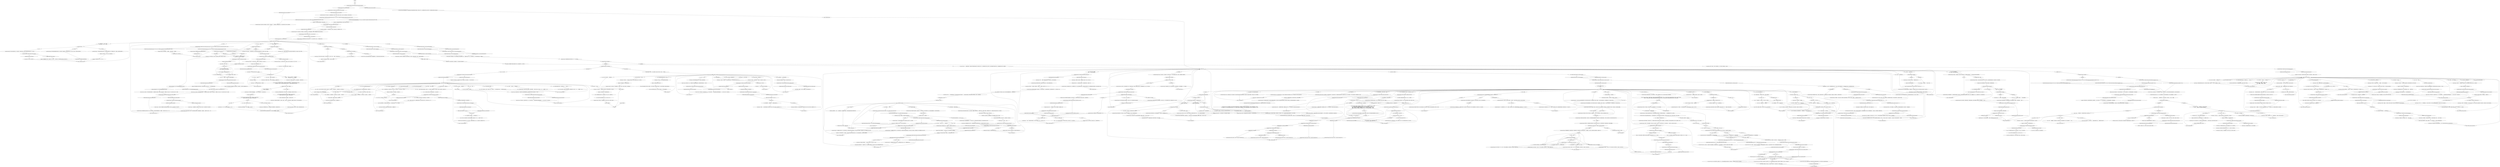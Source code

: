 # SEAFORT / INSULINDIAN PHASMID
# Interact with the Insulindian phasmid.
# ==================================================
digraph G {
	  0 [label="START"];
	  1 [label="input"];
	  2 [label="Insulindian Phasmid: 请不要再这样做了。"];
	  3 [label="Cuno: “看来竹节虫在那边好像有个*窝*——看。像个宝库，老兄……”"];
	  4 [label="Cuno: “是啊，老头子看起来不太好。我们得去看看他……”"];
	  5 [label="fail_at_phero"];
	  6 [label="Cuno: 他大大地咧开嘴笑了，仿佛他也不相信自己在说什么：“我们他妈的*看见*它了，哟——它是真的。”"];
	  7 [label="Empathy: 处于某种奇怪的、半紧张性精神症的状态。"];
	  8 [label="Perception (Sight): 在芦苇丛里，竹节虫躲藏的地方，你看见一道白光——*陶瓷*一般的白色。"];
	  9 [label="Suggestion: 节状的触须带着恐惧移动着，像是在寻找着什么……你。"];
	  10 [label="Inland Empire: 你闻了闻……"];
	  11 [label="Insulindian Phasmid: 通过眼角的余光，你看见一连串突然的动作传送到昆虫的节肢。一连串的超声波滴答声充满了你的耳朵……\n通过眼角的余光，你看见一连串突然的动作传送到竹节虫的节肢。一连串的超声波滴答声充满了你的耳朵……"];
	  12 [label="Authority: 他的自尊心在作祟。"];
	  13 [label="You: “你真的存在……”"];
	  14 [label="Insulindian Phasmid: IsCunoInParty()"];
	  15 [label="IsCunoInParty()", shape=diamond];
	  16 [label="!(IsCunoInParty())", shape=diamond];
	  17 [label="Esprit de Corps: 与此同时，在57分局检疫所的接待室里，一条折叠整齐的工装裤和一件橙色的飞行员夹克躺在一个衣帽柜里。夹克上面——是一个滚花的小铝块，藏在一个皮套里。"];
	  18 [label="Esprit de Corps: 一台快速照相机——崔格特阳光，迷你型。他转向一侧，检疫所里传来一阵不安的呻吟……"];
	  19 [label="Conceptualization: 正在向你祈祷。"];
	  20 [label="You: 告诉我——你在做什么？"];
	  21 [label="You: Variable[\"seafort.phasmid_wc_what_are_ya_doin\"]"];
	  22 [label="Variable[\"seafort.phasmid_wc_what_are_ya_doin\"]", shape=diamond];
	  23 [label="!(Variable[\"seafort.phasmid_wc_what_are_ya_doin\"])", shape=diamond];
	  24 [label="You: （低语。）“金，它在吐泡泡。”\n（低语。）“坤诺，它在吐泡泡。”"];
	  25 [label="Jump to: [PHASMID main]"];
	  26 [label="Insulindian Phasmid: 昆虫不经意地持续发出尖锐的摩擦声。它在移动，而关节上的簇状结构还在伪装成植物。"];
	  27 [label="Insulindian Phasmid: 芦苇样的生物没有停止尖锐的摩擦声——它耸立在你上方，离开了藏身的那片芦苇丛。簇状结构还在关节上沙沙作响。"];
	  28 [label="Authority: 现在他什么都愿意相信了。"];
	  29 [label="Kim Kitsuragi: “那个截瘫病人？她有可能知道，没错……”他似乎不太确定。"];
	  30 [label="Kim Kitsuragi: “我从没想过那个该死的*神秘动物学*会……好吧，现在我们知道它就在这里。我们*还会*找到它的。”"];
	  31 [label="Esprit de Corps: “那样大喊大叫，他怕是*真的*昏了头。呃，至少他还*活着*……”身穿蓝色制服的迈诺特警官皱起眉头：“让，也许*出什么事*了？他陷入困境了……”"];
	  32 [label="The Deserter: “神秘什么？”老人的耳朵捕捉到某种古怪的暗示。"];
	  33 [label="You: 舔一下你的手指。"];
	  34 [label="Insulindian Phasmid: Variable[\"seafort.phasmid_one_shudder\"]"];
	  35 [label="Variable[\"seafort.phasmid_one_shudder\"]", shape=diamond];
	  36 [label="!(Variable[\"seafort.phasmid_one_shudder\"])", shape=diamond];
	  37 [label="Insulindian Phasmid: 节肢动物耸立在你上方，僵在原地。一条后肢突然一阵抽搐，而你……"];
	  38 [label="Interfacing: 感觉什么都没有。节肢动物在你面前纹丝不动……"];
	  39 [label="Insulindian Phasmid: Variable[\"seafort.phasmid_wc_failure_counter\"] >= 1"];
	  40 [label="Variable[\"seafort.phasmid_wc_failure_counter\"] >= 1", shape=diamond];
	  41 [label="!(Variable[\"seafort.phasmid_wc_failure_counter\"] >= 1)", shape=diamond];
	  42 [label="Pain Threshold: 突然间——又是一阵痛楚掠过。比之前地更严重。你在嘴里尝到血腥的味道。昆虫也尝到了，突然抽搐起来……"];
	  43 [label="You: 它是很*不可思议*的。\n对于我来说，它是很*不可思议*的。"];
	  44 [label="Perception (Sight): 在周围的芦苇丛里快速移动，还有泥泞的水面……你注意到它的后肢会时不时地站立在水面上。它就是*那道*光……"];
	  45 [label="You: 我脑子有病。我疯了。对我来说就是这样。"];
	  46 [label="Insulindian Phasmid: 那是你的问题。对于我来说，没有什么结束。在我的脑海里，只有2副，或者是3副画面的空间。"];
	  47 [label="You: 明白了。解决了。"];
	  48 [label="Insulindian Phasmid: 你是暴力和难以抑制的奇迹。宇宙的真空，还有在那里燃烧的星星都害怕你。如果时间足够，你会把我们统统抹去，不会有什么东西来代替——而且对你来说可能只是个意外。"];
	  49 [label="Insulindian Phasmid: 她是个资产阶级。用不着一只三米高的竹节虫来告诉你这个吧。"];
	  50 [label="Half Light: 它可能拥有某种未知的、危险的生物化学特性，能帮它维持伪装。"];
	  51 [label="Insulindian Phasmid: 非常慢的毁灭他——只是因为他不肯走开。本来是为了让他不注意到我，我干扰了他大脑里的画面。不过他看了我太久。我正在毁灭他。"];
	  52 [label="Jump to: [the_phasmid]"];
	  53 [label="You: 在我见过的所有生物当中，你是最吓人的一个。"];
	  54 [label="You: 那好吧。忘了吧。"];
	  55 [label="Insulindian Phasmid: 你的眼睛接触到的一切都会回到那里——神经镜像的背后。如果你眨眼了呢？我们还会在这里吗？（请不要眨眼。）如果有一天你将我们的记忆混淆起来——或者遗忘了呢？"];
	  56 [label="Untitled hub"];
	  57 [label="Cuno: “该死。它去哪了？”"];
	  58 [label="Cuno: “妈的……”他眯起眼睛。“那是*陶瓷*吗？还有更多东西——芦苇丛里像是有个*窝*。我们应该偷瞄一下……我去……”"];
	  59 [label="Jump to: [cuno_massive_failure]"];
	  60 [label="Cuno: “哟，我们刚刚才看见一只该死的大昆虫，好吗？集中一点，别注意什么……”他四下看了看。“它去哪了？”"];
	  61 [label="You: “我不明白……我*喷了*费洛蒙……”"];
	  62 [label="Cuno: “坤诺不明白你什么意思——坤诺只知道那玩意真他妈大。真他妈见鬼了……”"];
	  63 [label="Insulindian Phasmid: Variable[\"whirling.lena_intro_midgreet\"]"];
	  64 [label="Variable[\"whirling.lena_intro_midgreet\"]", shape=diamond];
	  65 [label="!(Variable[\"whirling.lena_intro_midgreet\"])", shape=diamond];
	  66 [label="Authority: 现在他是真心为你在死亡岛上的表现感到满意。"];
	  67 [label="Savoir Faire: 不！闪光灯会吓跑那个生物的！马上警告他！"];
	  68 [label="Half Light: 我不好吃。别吃我。我很害怕。"];
	  69 [label="Kim Kitsuragi: 他突然清醒过来。“当然。我能理解，”他点头说到。"];
	  70 [label="You: “喂。”"];
	  71 [label="Jump to: [phasmid intro hub]"];
	  72 [label="Insulindian Phasmid: IsKimHere()"];
	  73 [label="IsKimHere()", shape=diamond];
	  74 [label="!(IsKimHere())", shape=diamond];
	  75 [label="Encyclopedia: 生物腹部的气管系统在你面前扩张开来，吸入和排放着空气——它在*闻*你。"];
	  76 [label="You: 让你的脚后跟落在坚实的地面上。"];
	  77 [label="You: 把你的手放下。"];
	  78 [label="Insulindian Phasmid: 无脊椎动物活了过来，发出尖锐的摩擦声。昆虫小脑袋两边的一对对复眼追随着你，一前一后地移动。"];
	  79 [label="Electrochemistry: 吸入你的气息——弥漫在微风中那股酸臭、油腻的化学信息素味道……"];
	  80 [label="failure_of_many_proportions"];
	  81 [label="Kim Kitsuragi: “没有……”他拿出那张白色的相纸。上面有彩虹的颜色——蓝色，白色，黄色，棕色，就像小孩的画作。"];
	  82 [label="Jump to: [failure_of_many_proportions]"];
	  83 [label="Authority: 警督身体内部有什么东西碎裂了。他的自尊心在作祟。"];
	  84 [label="The Deserter: “我没有……”出于某种奇怪的原因，他把手伸进了灰尘里。弄脏了自己的手指，困惑地像个孩子一样……"];
	  85 [label="Inland Empire: 永永远远。"];
	  86 [label="Kim Kitsuragi: “这样很好，这样很好，”警督举起相机，低语到。“别担心。我们可以的。”"];
	  87 [label="Half Light: 它要动了，你能感觉到！"];
	  88 [label="You: 我想知道你在想什么。"];
	  89 [label="Insulindian Phasmid: Variable[\"seafort.sense_hearing_pain_flash\"]"];
	  90 [label="Variable[\"seafort.sense_hearing_pain_flash\"]", shape=diamond];
	  91 [label="!(Variable[\"seafort.sense_hearing_pain_flash\"])", shape=diamond];
	  92 [label="You: 我的身体很疼。我在流血。"];
	  93 [label="Insulindian Phasmid: 我嗅到了，甚至是当你刚刚踏上这座岛屿的时候就嗅到了——草莓。新鲜的红草莓。从成熟变得更加成熟。很快你就会腐烂。"];
	  94 [label="Insulindian Phasmid: 火焰？哪里？"];
	  95 [label="Physical Instrument: 不是——这是三米高的竹节虫想出来的。"];
	  96 [label="You: *怎么会*？"];
	  97 [label="Jump to: [are_you_sure]"];
	  98 [label="You: 所以你看起来像芦苇，而且还吃芦苇？"];
	  99 [label="Insulindian Phasmid: *我*觉得我们应该吃掉它。当成一片树叶塞进嘴里。或者是一条芦苇。很美味。"];
	  100 [label="You: 我和你一样。"];
	  101 [label="Jump to: [the_phasmid]"];
	  102 [label="Kim Kitsuragi: “不。出什么事了？”"];
	  103 [label="Electrochemistry: 什么都没有，除了你，RCM的一名警探，站在原地，目瞪口呆。"];
	  104 [label="Jump to: [the_phasmid]"];
	  105 [label="You: “等等，你怎么知道这个竹节虫的？”\n等等——伊苏林迪竹节虫？你是怎么知道的？"];
	  106 [label="chat_with_cuno"];
	  107 [label="Jump to: [Insulindian Phasmid: \"The insect's head is crowned with r...\"]"];
	  108 [label="Insulindian Phasmid: Variable[\"seafort.phasmid_sugg_prepare\"]"];
	  109 [label="Variable[\"seafort.phasmid_sugg_prepare\"]", shape=diamond];
	  110 [label="!(Variable[\"seafort.phasmid_sugg_prepare\"])", shape=diamond];
	  111 [label="Inland Empire: 畏惧。你的味道不对。"];
	  112 [label="Jump to: [phasmid intro hub]"];
	  113 [label="You: “好吧，照相吧。”"];
	  114 [label="Insulindian Phasmid: 幽灵昆虫看着你挣脱出来，继续着催眠的动作。不清楚它到底有没有注意到你打算走开……"];
	  115 [label="Esprit de Corps: 一台相机——警督藏在外套口袋里的快速彩色照相机。他转向一侧，检疫所里传来一阵不安的呻吟……"];
	  116 [label="Insulindian Phasmid: 没有回应。它的嘴里发出一阵完全的、古老的沉默之声，还伴随着似乎是某种泡沫……它的节肢发出的尖锐声音将你重重环绕。"];
	  117 [label="Insulindian Phasmid: IsKimHere()"];
	  118 [label="IsKimHere()", shape=diamond];
	  119 [label="!(IsKimHere())", shape=diamond];
	  120 [label="Kim Kitsuragi: “我们的嫌犯看起来状态不好，我们应该看看他——还有……”他指向芦苇丛。"];
	  121 [label="Kim Kitsuragi: “帮他们？”他陷入短暂的沉默。“我看不出我们还能做些什么？”"];
	  122 [label="Insulindian Phasmid: Variable[\"coast.morells_pheromone_spray\"] == true  and  Variable[\"whirling.bath_washed_pheromones_off\"] == false"];
	  123 [label="Variable[\"coast.morells_pheromone_spray\"] == true  and  Variable[\"whirling.bath_washed_pheromones_off\"] == false", shape=diamond];
	  124 [label="!(Variable[\"coast.morells_pheromone_spray\"] == true  and  Variable[\"whirling.bath_washed_pheromones_off\"] == false)", shape=diamond];
	  125 [label="Insulindian Phasmid: Variable[\"coast.morells_pheromone_spray\"]"];
	  126 [label="Variable[\"coast.morells_pheromone_spray\"]", shape=diamond];
	  127 [label="!(Variable[\"coast.morells_pheromone_spray\"])", shape=diamond];
	  128 [label="Insulindian Phasmid: Variable[\"whirling.lena_intro_midgreet\"]"];
	  129 [label="Variable[\"whirling.lena_intro_midgreet\"]", shape=diamond];
	  130 [label="!(Variable[\"whirling.lena_intro_midgreet\"])", shape=diamond];
	  131 [label="you_met_cryptos"];
	  132 [label="You: “我应该喷费洛蒙的！”"];
	  133 [label="Insulindian Phasmid: Variable[\"seafort.phasmid_esprit_stuff_in_station\"]"];
	  134 [label="Variable[\"seafort.phasmid_esprit_stuff_in_station\"]", shape=diamond];
	  135 [label="!(Variable[\"seafort.phasmid_esprit_stuff_in_station\"])", shape=diamond];
	  136 [label="You: “警督，它在用*节肢*思考。”"];
	  137 [label="Jump to: [PHASMID main]"];
	  138 [label="You: （我肯定。）“我们可以的，金……”（继续向后退。）"];
	  139 [label="You: 在我心里。对于我来说，它是一种悲伤——源源不断地进入我的心脏。"];
	  140 [label="Insulindian Phasmid: 我没有。我的脑袋里甚至没有中枢神经系统。只有吃湿地植物的口器。"];
	  141 [label="Insulindian Phasmid: 不。我的腿试着独立活动，让走路变得很困难。"];
	  142 [label="You: 不，我不确定。你为什么这么问？"];
	  143 [label="Insulindian Phasmid: 我的腿试着独立活动，让走路变得很困难。"];
	  144 [label="You: ……怎么做到的？"];
	  145 [label="You: “好吧。忘了吧。”"];
	  146 [label="Insulindian Phasmid: 再见。一连串唧唧声环绕着你，就像悬崖边上的燕子一样，竹节虫移动前臂——鼓室在白色茎杆内侧清晰可见……"];
	  147 [label="Perception (Sight): ……下面好像有些什么！在它站立的地方，在芦苇丛中，上下浮动。一堆藏品。"];
	  148 [label="Jump to: [kim_after_chat]"];
	  149 [label="You: 我是不是严重癫痫发作了？"];
	  150 [label="Insulindian Phasmid: 请务必如此。或者有一天，其中一个你会闭上眼睛叹息——再次睁开之后，会发现这一切全没有存在过。"];
	  151 [label="Logic: 我的天啦，*金*有一台相机！"];
	  152 [label="Cuno: “看起来你是没疯，”他在你背后小声说到。“坤诺非常了解癫痫。”"];
	  153 [label="You: “那看起来是什么样的？”"];
	  154 [label="Cuno: “你只是盯着那只大昆虫看。”"];
	  155 [label="You: “它可以在水面上走。”"];
	  156 [label="endhub"];
	  157 [label="Kim Kitsuragi: “我们的嫌疑人看起来不太好。我们应该看看他——还有，”他指向芦苇丛。"];
	  158 [label="You: “我不该洗澡的，费洛蒙都被冲掉了！”"];
	  159 [label="Cuno: “就在那边的芦苇丛里——看起来不经常在外面活动。他妈的够狡猾的……我看见它滑过去的。现在它走了，不过……”他喘着粗气。“哇哦。”"];
	  160 [label="Savoir Faire: 放松。既然你*知道*它在这里——它还能藏多久呢？"];
	  161 [label="Perception (Hearing): 嘶嘶嘶嘶嘶-吱吱吱吱-滴滴-嘶嘶-吱吱吱吱-滴滴……"];
	  162 [label="Kim Kitsuragi: “我们需要一张相片——不然没人会相信我们的。”他继续拉开镜头……"];
	  163 [label="Insulindian Phasmid: Variable[\"seafort.dolores_said_hey\"]"];
	  164 [label="Variable[\"seafort.dolores_said_hey\"]", shape=diamond];
	  165 [label="!(Variable[\"seafort.dolores_said_hey\"])", shape=diamond];
	  166 [label="Insulindian Phasmid: 回到28公里外的一座小岛上，巨型昆虫移动着它的触须，探测着周围的空气，慢慢悠悠……像是在寻找什么东西……*你*。"];
	  167 [label="Electrochemistry: 你勉强迈出一步——这只无脊椎动物以离奇的速度做出了反应，一溜烟地滑过水面。它走了，像一颗跳跃的石头，只在平滑如镜的海面上留下一圈圈涟漪……"];
	  168 [label="PHASMID main"];
	  169 [label="You: （低语）“好吧，金，照张相。”\n（低语）“金，把相片再拿给我看看……”"];
	  170 [label="You: 把你的手放下。"];
	  171 [label="Kim Kitsuragi: “好吧……”伴随着一阵低缓的金属摩擦声，警督打开镜头，把它举到齐眼的高度。"];
	  172 [label="You: “这*的确*跟公牛喷雾有关！”"];
	  173 [label="Perception (Sight): 即使是野生动物摄影师也无法辨认出任何熟悉的形状，更不用说是一只巨大的竹节虫了。"];
	  174 [label="Kim Kitsuragi: 他的嘴角闪过一丝微笑，仿佛他也不相信自己在说什么：“我们*看见*它了——它是真的。”"];
	  175 [label="The Deserter: “现在怎么做……”你身后的老人突然复述到。他把手伸进灰烬里——那只手又脏又黑。"];
	  176 [label="Kim Kitsuragi: “看来它在那边好像有个巢……也许在那里能找到证据。”"];
	  177 [label="You: “老天爷，我不该洗澡的！费洛蒙都被冲掉了！”"];
	  178 [label="Insulindian Phasmid: Variable[\"seafort.phasmid_esprit_posse_incoming\"]"];
	  179 [label="Variable[\"seafort.phasmid_esprit_posse_incoming\"]", shape=diamond];
	  180 [label="!(Variable[\"seafort.phasmid_esprit_posse_incoming\"])", shape=diamond];
	  181 [label="Insulindian Phasmid: 一阵突如其来的颤栗掠过节肢。看来这种生物正从恍惚中一波一波地苏醒。"];
	  182 [label="Insulindian Phasmid: Variable[\"seafort.phasmid_inland_only_chance\"]"];
	  183 [label="Variable[\"seafort.phasmid_inland_only_chance\"]", shape=diamond];
	  184 [label="!(Variable[\"seafort.phasmid_inland_only_chance\"])", shape=diamond];
	  185 [label="Insulindian Phasmid: Variable[\"seafort.phasmid_wc_what_are_ya_doin\"]"];
	  186 [label="Variable[\"seafort.phasmid_wc_what_are_ya_doin\"]", shape=diamond];
	  187 [label="!(Variable[\"seafort.phasmid_wc_what_are_ya_doin\"])", shape=diamond];
	  188 [label="Insulindian Phasmid: 就连鸟儿都不知道。甚至就连水百合也不知道。"];
	  189 [label="You: 我是在做梦吗？出什么事了？"];
	  190 [label="Insulindian Phasmid: 对于我来说并不像那样。我有的是状态，没有情绪。举个例子，我会对意想不到的糖分奖励感到兴奋，不过这并不重要。"];
	  191 [label="Insulindian Phasmid: 不。你就是奇迹。"];
	  192 [label="Insulindian Phasmid: IsTHCPresent(\"shit_together\")"];
	  193 [label="IsTHCPresent(\"shit_together\")", shape=diamond];
	  194 [label="!(IsTHCPresent(\"shit_together\"))", shape=diamond];
	  195 [label="Esprit de Corps: 闪亮"];
	  196 [label="You: 凶手。"];
	  197 [label="Insulindian Phasmid: 她是人间炼狱。用不着一只三米高的竹节虫来告诉你这个吧。"];
	  198 [label="You: 我已经将整个世界遗忘过一次了——当我喝太多的时候。"];
	  199 [label="Cuno: “所有人都知道。这他妈就是伊苏林迪竹节虫。”"];
	  200 [label="Insulindian Phasmid: Variable[\"coast.morells_pheromone_spray\"]"];
	  201 [label="Variable[\"coast.morells_pheromone_spray\"]", shape=diamond];
	  202 [label="!(Variable[\"coast.morells_pheromone_spray\"])", shape=diamond];
	  203 [label="You: “那好吧。忘了吧。”"];
	  204 [label="Cuno: “它走了……”坤诺看向北方。“就在那边的芦苇丛里。妈的它居然可以……”"];
	  205 [label="Savoir Faire: 既然你知道它的存在——改天还可以再去找它。它不可能永远藏起来的……"];
	  206 [label="Cuno: “看来竹节虫在那边好像有个*窝*——看。像个宝库，老兄……”"];
	  207 [label="Insulindian Phasmid: Variable[\"coast.morells_pheromone_spray\"] == true  and  Variable[\"whirling.bath_washed_pheromones_off\"] == false"];
	  208 [label="Variable[\"coast.morells_pheromone_spray\"] == true  and  Variable[\"whirling.bath_washed_pheromones_off\"] == false", shape=diamond];
	  209 [label="!(Variable[\"coast.morells_pheromone_spray\"] == true  and  Variable[\"whirling.bath_washed_pheromones_off\"] == false)", shape=diamond];
	  210 [label="Insulindian Phasmid: Variable[\"seafort.phasmid_rc_composure_approach\"]"];
	  211 [label="Variable[\"seafort.phasmid_rc_composure_approach\"]", shape=diamond];
	  212 [label="!(Variable[\"seafort.phasmid_rc_composure_approach\"])", shape=diamond];
	  213 [label="Savoir Faire: 不！闪光灯会吓到那个生物的！马上警告他！"];
	  214 [label="Jump to: [taking_photo_hub]"];
	  215 [label="Jump to: [phasmid intro hub]"];
	  216 [label="Insulindian Phasmid: 他连看都没看右边的巨型昆虫一眼——而它也没有看他。它的触须在探测着周围的空气，慢慢悠悠……像是在寻找什么东西……*你*。"];
	  217 [label="Insulindian Phasmid: Variable[\"seafort.phasmid_concept_praying\"]"];
	  218 [label="Variable[\"seafort.phasmid_concept_praying\"]", shape=diamond];
	  219 [label="!(Variable[\"seafort.phasmid_concept_praying\"])", shape=diamond];
	  220 [label="You: （向上看。）“你在闻我的味道……”"];
	  221 [label="You: “现在怎么办？”（继续。）"];
	  222 [label="Kim Kitsuragi: “就是一片模糊，”他看着手中的相片说到。"];
	  223 [label="You: （大叫。）“不要！”"];
	  224 [label="You: “没人会相信我的……没人会相信这是真的。”"];
	  225 [label="Interfacing: 你是对的，某种水分让它变得闪闪发亮。你面前的节肢动物纹丝不动……"];
	  226 [label="You: 我想要更多。"];
	  227 [label="Insulindian Phasmid: 沉默，昆虫的口器周围吐出泡泡，歪起由融合骨板构成的头部。从左到右，毫无缘由。"];
	  228 [label="Insulindian Phasmid: 我存在。\n我存在。"];
	  229 [label="Empathy: 你开始向后退时，昆虫的身体里好像有什么东西被激活了。似乎它也向后退了一步……有什么东西告诉你——下次你再接触或者挣脱，它可能就会逃跑。"];
	  230 [label="Insulindian Phasmid: 不。你是清醒的。我是真的。光组成了我。这是真的。"];
	  231 [label="Insulindian Phasmid: 植物和动物的形状。还有*内在的*感觉。一团声响，我前臂内侧的小小共鸣——这种复杂性完全超出了我的理解范围。"];
	  232 [label="Insulindian Phasmid: 现在我可以告诉你那是什么感觉。对于我来说，它是一连串忽明忽暗的图像。某种黑暗，被打扰了。短暂。模糊。潮湿。"];
	  233 [label="Jump to: [the_phasmid]"];
	  234 [label="Insulindian Phasmid: 有时候，蜕皮的时候，我失去的节肢会重新长出来。有次出了点差错。一条小腿代替了失去的触须。"];
	  235 [label="Insulindian Phasmid: Variable[\"seafort.phasmid_inland_detective\"]"];
	  236 [label="Variable[\"seafort.phasmid_inland_detective\"]", shape=diamond];
	  237 [label="!(Variable[\"seafort.phasmid_inland_detective\"])", shape=diamond];
	  238 [label="Insulindian Phasmid: 是的。它们不介意。"];
	  239 [label="Insulindian Phasmid: 没人相信我的存在——几乎一个人都没有。直到你的出现，警探。血滴散发着草莓的香味。跨越平静的大海，千年以来的第一人。"];
	  240 [label="You: “我好像看到一个幻觉。关于人类最终的命运。”"];
	  241 [label="Insulindian Phasmid: IsHighestPolitical(\"ultraliberal\")"];
	  242 [label="IsHighestPolitical(\"ultraliberal\")", shape=diamond];
	  243 [label="!(IsHighestPolitical(\"ultraliberal\"))", shape=diamond];
	  244 [label="Insulindian Phasmid: Variable[\"seafort.phasmid_touching_hub\"] == true  and  Variable[\"seafort.phasmid_talking_hub_reached\"] == true"];
	  245 [label="Variable[\"seafort.phasmid_touching_hub\"] == true  and  Variable[\"seafort.phasmid_talking_hub_reached\"] == true", shape=diamond];
	  246 [label="!(Variable[\"seafort.phasmid_touching_hub\"] == true  and  Variable[\"seafort.phasmid_talking_hub_reached\"] == true)", shape=diamond];
	  247 [label="Insulindian Phasmid: 就这样，它走了——像一颗跳跃的石头，滑过平滑如镜的海面。除了水面上的圈圈涟漪，什么也没剩下……"];
	  248 [label="Insulindian Phasmid: 我已经这么做了。"];
	  249 [label="Insulindian Phasmid: 如果不是你的呢？如果产生幻觉的是这只三米高的竹节虫呢——当一个人傻站着，目瞪口呆的时候。"];
	  250 [label="You: 我不想知道。"];
	  251 [label="Insulindian Phasmid: 所以它*已经*发生了。有一天，其中一个你会闭上眼睛叹息——再次睁开之后，会发现这一切都没有存在过。"];
	  252 [label="Insulindian Phasmid: IsKimHere()"];
	  253 [label="IsKimHere()", shape=diamond];
	  254 [label="!(IsKimHere())", shape=diamond];
	  255 [label="Cuno: “哇哦……它不会有毒吧？太操蛋了……”小孩担忧地看着你。"];
	  256 [label="You: “坤诺。我是不是严重癫痫发作了？”"];
	  257 [label="Cuno: “不，别装腔作势了。你这是怎么了？我们是一队的，是警察。”"];
	  258 [label="You: “我好像看到一个幻觉。关于人类最终的命运。”"];
	  259 [label="You: “现在怎么办？”[离开。]"];
	  260 [label="Empathy: 处于某种奇怪的、半紧张性精神症的状态。"];
	  261 [label="Cuno: 水面上只有你的回音。小孩看着你……"];
	  262 [label="You: “看在*老天爷*的份上，那到底是什么？”"];
	  263 [label="Insulindian Phasmid: Variable[\"seafort.phasmid_ency_cryptozoologist\"]"];
	  264 [label="Variable[\"seafort.phasmid_ency_cryptozoologist\"]", shape=diamond];
	  265 [label="!(Variable[\"seafort.phasmid_ency_cryptozoologist\"])", shape=diamond];
	  266 [label="Savoir Faire: 你还会见到它的。既然你已经*知道*它是真的，它还能藏多久呢？"];
	  267 [label="You: “我应该从莫雷尔那里拿走费洛蒙的！”"];
	  268 [label="Kim Kitsuragi: “我的相机。”"];
	  269 [label="Kim Kitsuragi: “我才不是那种不知道拍照的傻瓜……”他停下了摆弄相机的手，不过并没有把它放下。"];
	  270 [label="Insulindian Phasmid: 一阵突如其来的吱喳声弥漫在空中——那根手杖移动着整个身体，节肢能够独立地工作，就像是一台构造精巧的机器零件……"];
	  271 [label="Empathy: 这里面蕴藏着一种悲伤——或者来自于你，源于梦境……它还在你身边，你对她说的那句可怜的*嗨*，即使到了现在……"];
	  272 [label="You: （低语。）“没错。祈祷吧。”"];
	  273 [label="You: （大叫。）“不要！”"];
	  274 [label="Empathy: 处于某种奇怪的、半紧张性精神症的状态。"];
	  275 [label="Kim Kitsuragi: “我知道。我们*本来*应该……我也有错。”他望向对岸。手里的那张相纸还在风干，沮丧地低垂了一会儿。"];
	  276 [label="Insulindian Phasmid: 芦苇一样的簇毛从关节中伸展出来。昆虫移动前臂，发出一阵微弱的嘶嘶声——像是一台磁带被破坏后仍在运行的开盘录音机。"];
	  277 [label="Kim Kitsuragi: “哪里？它去哪了？”警督一手拿着相机——另一只手拿着一张白色相片纸，正在显影。"];
	  278 [label="Kim Kitsuragi: “安瓿会发出响亮的嘶嘶声。”他转向你，低语到。“你说得对。它可能会被吓跑的。我需要找个更好的时刻，等它没往这边看的时候。”"];
	  279 [label="Jump to: [alone hub]"];
	  280 [label="Jump to: [alone hub]"];
	  281 [label="Encyclopedia: 或者*里亚辛塔*，一种奥西登竹节虫，它的大脑储存在四条像树叶一样的节肢里。或者是一种拥有智能触角的拟态章鱼……"];
	  282 [label="Insulindian Phasmid: Variable[\"XP.phasmid_thinks_with_its_limbs\"]"];
	  283 [label="Variable[\"XP.phasmid_thinks_with_its_limbs\"]", shape=diamond];
	  284 [label="!(Variable[\"XP.phasmid_thinks_with_its_limbs\"])", shape=diamond];
	  285 [label="Insulindian Phasmid: 对于我来说，它是一连串忽明忽暗的图像。某种黑暗，被侵入了。短暂。黯淡。潮湿。"];
	  286 [label="Pain Threshold: 换个话题！"];
	  287 [label="are_you_sure"];
	  288 [label="Insulindian Phasmid: 我是竹节虫目的一种未知物种——伊苏林迪洲特有的。在过去的350年里，我一直隐藏在显而易见的地方，伪装成芦苇的样子。塑造、克隆着自己，到了晚上会现出原形，跟垃圾桶和浮标一起玩耍。"];
	  289 [label="Insulindian Phasmid: 第一批移居者没有发现我，宗主国的土地测量师没有发现我。大革命的士兵和占领国的官员没有发现我。甚至是第一批来到这里，却没有驻留此地的赛美岛民，也没有发现我。"];
	  290 [label="Insulindian Phasmid: 不。*你*才有。我们这次相遇的寓意是：我是一种相对中性的生命形式，而你是极端的，能吞没一切的疯狂。一种反复无常的神经系统，对于这颗星球来说，是一种全新的不祥预兆。"];
	  291 [label="Jump to: [the_phasmid]"];
	  292 [label="Jump to: [the_phasmid]"];
	  293 [label="You: “没什么。只是看看竹节虫。一切都很正常。”"];
	  294 [label="kim_after_chat"];
	  295 [label="You: 那我看起来什么样？"];
	  296 [label="Insulindian Phasmid: 嘶嘶声和嘀嗒声，节肢动物伸出类似下颌部位的触须再次向你致意。你就在它的正下方，抬头望着那白色节肢上巨大的甲壳。它的小眼睛并没有盯着什么特别的目标。"];
	  297 [label="Suggestion: 你从未有过机会。当你靠近的它那一瞬间，感觉就有什么不太对劲的地方……那个生物不*喜欢*你。"];
	  298 [label="You: “那是什么，水里面？”"];
	  299 [label="Jump to: [endhub]"];
	  300 [label="Empathy: 处于某种奇怪的、半紧张性精神症的状态。"];
	  301 [label="Jump to: [phasmid intro hub]"];
	  302 [label="Insulindian Phasmid: Variable[\"seafort.phasmid_esprit_posse_incoming\"]"];
	  303 [label="Variable[\"seafort.phasmid_esprit_posse_incoming\"]", shape=diamond];
	  304 [label="!(Variable[\"seafort.phasmid_esprit_posse_incoming\"])", shape=diamond];
	  305 [label="Savoir Faire: 空气从中穿过，细长的节肢。"];
	  306 [label="Kim Kitsuragi: “我们*需要*一张相片——没人会相信我们的。”他继续拉开镜头……"];
	  307 [label="You: “打住。让我先靠近一点。”\n“它在害怕。*现在*就停下。”"];
	  308 [label="The Deserter: 没人听到你的低语。在你背后，逃兵沮丧地坐在火堆旁，对周围的一切浑然不觉。"];
	  309 [label="Insulindian Phasmid: 被相机对准的时候，昆虫的动作没有任何变化。它的注意力依然固定在你身上。"];
	  310 [label="Encyclopedia: 你也没有。不过你知道谁可以——神秘动物学家！"];
	  311 [label="You: “看在老天爷的份上，那到底是什么？”"];
	  312 [label="You: “我应该帮助那些神秘动物学家的。现在太迟了……”"];
	  313 [label="Reaction Speed: 神秘动物学？天啦，真有一个……"];
	  314 [label="Esprit de Corps: 内陆300米的地方，特别顾问特兰特·海德斯塔姆竖起耳朵。随迁警官维克玛站在码头上朝他点点头：“我听见了。”"];
	  315 [label="Insulindian Phasmid: 生物的胳膊稍微颤抖了一下。在你的头顶上方，那些宛如黑珍珠的小眼睛闪闪发亮，被通过神经系统的光芒迷住了。"];
	  316 [label="Insulindian Phasmid: 看到里面是不可能的。只有壳质，假装成芦苇的样子——或者是打磨过的，像大理石茎杆。偶然发出的一系列嘀嗒声，人类的耳朵难以辨认。"];
	  317 [label="You: 现在不行……"];
	  318 [label="You: 侵入——被什么侵入？"];
	  319 [label="You: 这是我的杰作。"];
	  320 [label="Insulindian Phasmid: 当你倒下，我们会来鼓舞你，在你身上发芽、宛如旗帜，在你身上开花，在天葬中将你分离。为了纪念你的逝去。（不过我不会，因为我只是个吃树叶的。）"];
	  321 [label="Volition: 为了纪念你的意志，荣誉警督。面对绝对无情的恐惧，你没有崩溃。日复一日。分分秒秒。"];
	  322 [label="Insulindian Phasmid: 你也能吃掉它。当成一片树叶塞进你的嘴里。很美味。或者是一条芦苇。"];
	  323 [label="You: 不。这只是个意外。"];
	  324 [label="Insulindian Phasmid: Variable[\"seafort.phasmid_reaction_so\"]"];
	  325 [label="Variable[\"seafort.phasmid_reaction_so\"]", shape=diamond];
	  326 [label="!(Variable[\"seafort.phasmid_reaction_so\"])", shape=diamond];
	  327 [label="Kim Kitsuragi: “我觉得我们应该照张相——然后你应该*远离*这个不知名的物种。”"];
	  328 [label="You: 我会的。"];
	  329 [label="Insulindian Phasmid: Variable[\"seafort.phasmid_reaction_next_time_will_flee\"]"];
	  330 [label="Variable[\"seafort.phasmid_reaction_next_time_will_flee\"]", shape=diamond];
	  331 [label="!(Variable[\"seafort.phasmid_reaction_next_time_will_flee\"])", shape=diamond];
	  332 [label="Kim Kitsuragi: “没有。”你很少会在他脸上看到这副表情。"];
	  333 [label="You: 你有没有不小心吃掉过其他芦苇竹节虫？"];
	  334 [label="Insulindian Phasmid: Variable[\"seafort.phasmid_logic_kim_has_camera\"]"];
	  335 [label="Variable[\"seafort.phasmid_logic_kim_has_camera\"]", shape=diamond];
	  336 [label="!(Variable[\"seafort.phasmid_logic_kim_has_camera\"])", shape=diamond];
	  337 [label="Cuno: “这太恶心了。它*很像*你……”小孩长大了嘴巴。"];
	  338 [label="Cuno: “像是一只水蜘蛛，或者……那种水上漂……”他激动地话都说不出来了。“当警察真尼玛太*疯狂*了。”"];
	  339 [label="Jump to: [endhub]"];
	  340 [label="Insulindian Phasmid: Variable[\"seafort.phasmid_interfacing_thinks_with_its_limbs\"]"];
	  341 [label="Variable[\"seafort.phasmid_interfacing_thinks_with_its_limbs\"]", shape=diamond];
	  342 [label="!(Variable[\"seafort.phasmid_interfacing_thinks_with_its_limbs\"])", shape=diamond];
	  343 [label="Visual Calculus: 在芦苇丛里，竹节虫躲藏的地方，你看见一道白光——*陶瓷*一般的白色。"];
	  344 [label="You: “我应该从莫雷尔那里拿走费洛蒙的！”"];
	  345 [label="You: “我本来可以了解一些竹节虫的习性。跟他们一起寻找。”"];
	  346 [label="Reaction Speed: 神秘动物学？天啦，真有一个……"];
	  347 [label="Insulindian Phasmid: 那个生物站立着，长长的腿像踩着高跷，触须从它头上垂落，就像女人的发丝——白色的，顶端有些卷曲。它离你不超过5步远。"];
	  348 [label="Insulindian Phasmid: 生物节肢依然继续着循环的祈祷动作，没有任何改变。里面是瓷白色，外面是芦苇的颜色——米黄，浅棕，有条纹。你不确定它有没有被吓到。"];
	  349 [label="Jump to: [yard.hanged_picture_taken]"];
	  350 [label="Insulindian Phasmid: 泡沫颜色逐渐变深，仿佛烧焦的焦糖——昆虫的口器移动着、咀嚼着。小泡沫开始破裂，一个接着一个……"];
	  351 [label="Perception (Smell): 散发出同样的味道，就像灼热的夏季。"];
	  352 [label="You: “别向我祈祷。我什么都不是。”"];
	  353 [label="You: “我不该洗澡的，费洛蒙都被冲掉了！”"];
	  354 [label="You: “你没有拍到吗？”"];
	  355 [label="Empathy: 现在已经太迟了。"];
	  356 [label="fail_at_phero"];
	  357 [label="Insulindian Phasmid: 你看见昆虫转向他，伸出了下颌的触须。它的动作突然变快了。\n你看见竹节虫转向他，伸出了下颌的触须。它的动作突然变快了。"];
	  358 [label="You: 告诉他也没用……"];
	  359 [label="Insulindian Phasmid: Variable[\"whirling.lena_intro_midgreet\"]"];
	  360 [label="Variable[\"whirling.lena_intro_midgreet\"]", shape=diamond];
	  361 [label="!(Variable[\"whirling.lena_intro_midgreet\"])", shape=diamond];
	  362 [label="You: 小心地抚摸镰刀样的前臂。"];
	  363 [label="Interfacing: 在它光滑洁白的节肢内部，你感觉到……某种非常私密的东西。想法。"];
	  364 [label="You: 这是你一个人的秘密。"];
	  365 [label="Insulindian Phasmid: 又一阵颤栗通过生物的节肢。它的关节重新恢复生机，就像中断的唱片继续开始播放——带着一种摇曳、祈祷的姿态。就连像黑珍珠一样的小眼睛都没有从你身上挪开……"];
	  366 [label="Half Light: 有那么一会儿，他害怕你没有*明白*，不过现在看着它的样子，他镇定了许多。"];
	  367 [label="Insulindian Phasmid: Variable[\"seafort.phasmid_interf_bine\"]"];
	  368 [label="Variable[\"seafort.phasmid_interf_bine\"]", shape=diamond];
	  369 [label="!(Variable[\"seafort.phasmid_interf_bine\"])", shape=diamond];
	  370 [label="Kim Kitsuragi: “一个巢穴？”他压低的声音有些紧张。“现在什么也不要做。等一会儿，也许等它走了之后……”"];
	  371 [label="You: 在城市里，到处都是。它在变*小*。"];
	  372 [label="Insulindian Phasmid: 当然，相比你的恐惧，这根本算不上什么——所有创造物都会反映在你的前脑。在可怕真实里，一面火焰的镜子。恒定的，永无止境的诅咒。"];
	  373 [label="You: “金。我是不是严重癫痫发作了？”"];
	  374 [label="Kim Kitsuragi: “好吧。”警督顿了几秒，问到：“跟案子有什么关联吗？”"];
	  375 [label="Encyclopedia: 也许你会觉得很有意思呢！"];
	  376 [label="You: 这也太疯狂了。"];
	  377 [label="Insulindian Phasmid: Variable[\"seafort.phasmid_touching_hub\"]"];
	  378 [label="Variable[\"seafort.phasmid_touching_hub\"]", shape=diamond];
	  379 [label="!(Variable[\"seafort.phasmid_touching_hub\"])", shape=diamond];
	  380 [label="Kim Kitsuragi: “它走了……”警督看向北方，手抬到了眉毛的位置。\n“它走了……”警督看向北方，相机徒劳地从他指尖垂落。"];
	  381 [label="Authority: 什么都没有，除了你，RCM的一名警探，站在原地，目瞪口呆。"];
	  382 [label="Perception (Sight): 看来像是某种筑巢的材料。你应该搜寻一下。"];
	  383 [label="Insulindian Phasmid: Variable[\"seafort.phasmid_intro_hub_reached\"]"];
	  384 [label="Variable[\"seafort.phasmid_intro_hub_reached\"]", shape=diamond];
	  385 [label="!(Variable[\"seafort.phasmid_intro_hub_reached\"])", shape=diamond];
	  386 [label="Empathy: 他感到*非常*失望，因为你没有警告他这一点——或者跟他一起计划。"];
	  387 [label="Insulindian Phasmid: 我们猜想，它可能会像26亿年前那场消灭了所有厌氧生命的氧气浩劫一样——那是生物体第一次开始呼吸的时候，但你情况更加糟糕。"];
	  388 [label="You: “坤诺……那里有什么东西。”"];
	  389 [label="Volition: 他说得对。振作起来，继续前进。还会有机会的。"];
	  390 [label="Empathy: 就像笑声。某种幸福。"];
	  391 [label="get_even_closer_climb_into_its_mouth"];
	  392 [label="Insulindian Phasmid: 寂静。嘀嗒嘀嗒。泡沫颜色逐渐变深，仿佛烧焦的焦糖——昆虫的口器移动着、咀嚼着。小泡沫开始破裂，一个接着一个……"];
	  393 [label="Insulindian Phasmid: 无脊椎动物停住了，高高举起镰刀般的胳膊，歪起小脑袋，它是由口器周围的融合骨板构成的。有那么一秒钟，这尊雕像静止不动，之后，随着嘀嗒一声响，它又重新动作起来。"];
	  394 [label="Insulindian Phasmid: 相机尖锐的闪光像利剑一般划破长空。竹节虫在强光中僵住了——脑袋转向警督的方向。像是被闪光催眠了一般，它在你面前一动不动。"];
	  395 [label="Shivers: 你胳膊上的汗水冷若冰霜。站在这个巨大壳质大理石雕像的阴影之下，你仿佛也被冻住了。"];
	  396 [label="Half Light: *绝对*跟公牛喷雾有关！它被你驱赶了，好像是吓到了。"];
	  397 [label="The Deserter: “那是什么？”逃兵环顾四周。“只是芦苇，它们在捉弄你，右派的家伙……”"];
	  398 [label="Reaction Speed: 警告！"];
	  399 [label="Jump to: [touching hub]"];
	  400 [label="You: 把它擦掉。"];
	  401 [label="the_phasmid"];
	  402 [label="Jump to: [the_phasmid]"];
	  403 [label="Physical Instrument: 官方看来，是三米高的竹节虫解决的。"];
	  404 [label="Insulindian Phasmid: Variable[\"seafort.phasmid_thats_cool\"]  or  Variable[\"seafort.phasmid_thats_nothing\"]"];
	  405 [label="Variable[\"seafort.phasmid_thats_cool\"]  or  Variable[\"seafort.phasmid_thats_nothing\"]", shape=diamond];
	  406 [label="!(Variable[\"seafort.phasmid_thats_cool\"]  or  Variable[\"seafort.phasmid_thats_nothing\"])", shape=diamond];
	  407 [label="Insulindian Phasmid: 所以，你看见了，有时候当竹节虫也是很困难的。所有天性都是某种恐惧，或者冲突——不过没有哪个像你一样可怕。所有创造物都会反映在你的前脑。"];
	  408 [label="You: 我生来就是探测你的。"];
	  409 [label="You: 这算不上什么。"];
	  410 [label="Authority: 登场"];
	  411 [label="Insulindian Phasmid: 他的状态非常糟糕，现在正在迅速恶化。他以为我对他有益，其实不然。我只会加速他的恶化。"];
	  412 [label="Insulindian Phasmid: IsHighestPolitical(\"moralist\")"];
	  413 [label="IsHighestPolitical(\"moralist\")", shape=diamond];
	  414 [label="!(IsHighestPolitical(\"moralist\"))", shape=diamond];
	  415 [label="Insulindian Phasmid: 她是人间炼狱。用不着一只三米高的竹节虫来告诉你这个吧。"];
	  416 [label="Insulindian Phasmid: 看起来不像。"];
	  417 [label="You: 那样的话，我好像看到一个幻觉。关于人类最终的命运。"];
	  418 [label="You: 好吧。只是在看一只竹节虫而已。一切都很正常。"];
	  419 [label="Logic: 那个逃兵，他在这里已经待了*很长*一段时间了。"];
	  420 [label="You: 等等，灰域是什么？"];
	  421 [label="Insulindian Phasmid: 而且还非常、非常危险。"];
	  422 [label="You: “天啊，我记得金有一台相机。你也有吗？”"];
	  423 [label="Jump to: [Esprit de Corps: \"Meanwhile, in the antechamber of th...\"]"];
	  424 [label="IsHardcoreModeActive()  and  WasGameBeatenInHardcoreMode()"];
	  425 [label="IsHardcoreModeActive()  and  WasGameBeatenInHardcoreMode()", shape=diamond];
	  426 [label="!(IsHardcoreModeActive()  and  WasGameBeatenInHardcoreMode())", shape=diamond];
	  427 [label="Esprit de Corps: 与此同时，在57分局检疫所的接待室里，一条折叠整齐的工装裤和一件黑色的飞行员夹克躺在一个衣帽柜里。夹克上面——是一个滚花的小铝块，藏在一个皮套里。"];
	  428 [label="You: 眨眼。（很快。）"];
	  429 [label="Insulindian Phasmid: 是的。对于我来说，一切*总是*普通而寻常的。神明待在他的天堂里——地球上的一切平平无奇。"];
	  430 [label="Empathy: 处于某种奇怪的、半紧张性精神症的状态。"];
	  431 [label="You: “我觉得它跑进那边的芦苇丛了，就在那座小岛上……”（指向北方。）"];
	  432 [label="You: “该死，我不知道这会跟案子*有关*……”"];
	  433 [label="Cuno: “伙计，别怪自己了，我们刚刚发现了一只巨大的昆虫。可没人做到过……”他望向对岸。"];
	  434 [label="You: “你说得对。真的巨大。”"];
	  435 [label="You: 小心翼翼地靠近。"];
	  436 [label="You: Variable[\"seafort.phasmid_rc_composure_approach\"]"];
	  437 [label="Variable[\"seafort.phasmid_rc_composure_approach\"]", shape=diamond];
	  438 [label="!(Variable[\"seafort.phasmid_rc_composure_approach\"])", shape=diamond];
	  439 [label="Jump to: [phasmid intro hub]"];
	  440 [label="Perception (Smell): 最微弱的味道，你之前从未感觉到过。就像烧焦的玫瑰花。"];
	  441 [label="Insulindian Phasmid: Variable[\"seafort.phasmid_smell_burnt_roses\"]"];
	  442 [label="Variable[\"seafort.phasmid_smell_burnt_roses\"]", shape=diamond];
	  443 [label="!(Variable[\"seafort.phasmid_smell_burnt_roses\"])", shape=diamond];
	  444 [label="Jump to: [PHASMID main]"];
	  445 [label="Jump to: [failure_of_many_proportions]"];
	  446 [label="Volition: 控制住这种遗憾。振作起来，继续前进。下辈子你会成功的，那时候你就不会犯错了。这辈子就尽你所能吧，趁着你还活着的时候。"];
	  447 [label="Esprit de Corps: “那样大喊大叫，他怕是*真的*昏了头。呃，至少他还*活着*……”身穿蓝色制服的迈诺特警官皱起眉头：“让，也许*出什么事*了？他陷入困境了……”"];
	  448 [label="Esprit de Corps: 内陆300米，码头上，特别顾问特兰特·海德斯塔姆竖起耳朵。随迁警官维克玛朝他点点头：“我听见了。”"];
	  449 [label="Kim Kitsuragi: “神经系统可以那样展开……”他在你背后小声说到。“通过节肢，像一只乌贼。”"];
	  450 [label="Visual Calculus: 某种倒数计时正在进行。你只有这么多思考的时间……"];
	  451 [label="Suggestion: 它们充满崇拜和好奇。对于某种轮子，或者至高父神周身环绕的统治权的崇拜。还有一只普通大黄蜂的好奇心，品尝着汽水的甜蜜味道。"];
	  452 [label="Insulindian Phasmid: Variable[\"seafort.phasmid_touching_hub\"]"];
	  453 [label="Variable[\"seafort.phasmid_touching_hub\"]", shape=diamond];
	  454 [label="!(Variable[\"seafort.phasmid_touching_hub\"])", shape=diamond];
	  455 [label="Insulindian Phasmid: 它伸展来开，节肢太过纤细，进行着世界上最难以理解的行动；还有你——看着它，嘴巴微张……你根本想象不到它在想什么。"];
	  456 [label="Pain Threshold: 又是一阵痛楚掠过。你再次将它咽了下去，不过这一次，还有部分依然残留着。你在嘴里尝到了它的滋味。昆虫也是一样，突然抽搐起来……"];
	  457 [label="Insulindian Phasmid: 当你转过身去，竹节虫也做出跟你一样的动作，它踩在水面上——纤长的节肢承托着羽毛般轻重的节肢，并没有打破水面的平静。"];
	  458 [label="Insulindian Phasmid: Variable[\"seafort.phasmid_perc_reflections_in_water\"]"];
	  459 [label="Variable[\"seafort.phasmid_perc_reflections_in_water\"]", shape=diamond];
	  460 [label="!(Variable[\"seafort.phasmid_perc_reflections_in_water\"])", shape=diamond];
	  461 [label="You: 我想变成你这种动物。"];
	  462 [label="Physical Instrument: 这就解释了为什么它的触须变小了。"];
	  463 [label="Jump to: [the_phasmid]"];
	  464 [label="Insulindian Phasmid: 你想当一只竹节虫？你确定吗？"];
	  465 [label="Insulindian Phasmid: Variable[\"seafort.phasmid_esprit_arriving\"]"];
	  466 [label="Variable[\"seafort.phasmid_esprit_arriving\"]", shape=diamond];
	  467 [label="!(Variable[\"seafort.phasmid_esprit_arriving\"])", shape=diamond];
	  468 [label="You: “案子？跟这个相比，案子根本毫无意义。”（神经质地笑了。）“我已经完全超脱这个案子了。”"];
	  469 [label="Reaction Speed: 等等，所以……"];
	  470 [label="You: 我没有那种力量。"];
	  471 [label="Kim Kitsuragi: “我觉得现在你应该远离这个不知名的物种……”"];
	  472 [label="You: 这就是我一直等待的黄昏。自从我在旅社房间里醒来之后。"];
	  473 [label="Cuno: “等等，我们必须做点什么！”"];
	  474 [label="Cuno: “不过坤诺什么都不知道。坤诺只知道你臭死了，所以它会离开你。”"];
	  475 [label="Esprit de Corps: “那样大喊大叫，他怕是*真的*昏了头。呃，至少他还*活着*……”身穿蓝色制服的迈诺特警官皱起眉头：“让，也许*出什么事*了？他陷入困境了……”"];
	  476 [label="You: “好吧，是的，也许你是对的。我不会恐慌的。”"];
	  477 [label="Insulindian Phasmid: ……"];
	  478 [label="phasmid intro hub"];
	  479 [label="Perception (Sight): 看起来像是相机！太好了！"];
	  480 [label="Insulindian Phasmid: Variable[\"seafort.phasmid_perc_looks_like_camera\"]"];
	  481 [label="Variable[\"seafort.phasmid_perc_looks_like_camera\"]", shape=diamond];
	  482 [label="!(Variable[\"seafort.phasmid_perc_looks_like_camera\"])", shape=diamond];
	  483 [label="do_it_to_it"];
	  484 [label="You: “听我的！”"];
	  485 [label="You: “别害怕……”"];
	  486 [label="Insulindian Phasmid: IsKimHere()"];
	  487 [label="IsKimHere()", shape=diamond];
	  488 [label="!(IsKimHere())", shape=diamond];
	  489 [label="You: “我应该从莫雷尔那里拿走费洛蒙的！”"];
	  490 [label="Jump to: [failure_of_many_proportions]"];
	  491 [label="Kim Kitsuragi: “我试过了，”他解释到。“不过它动作太快。我的安瓿还没弄好。而且……”他振作起来。“该死。我相信自己的眼睛。它*就在*那里。”"];
	  492 [label="Kim Kitsuragi: “那个截瘫病人？*或者*是海岸上的那个人？他们是有可能知道，没错……”他似乎不太确定。"];
	  493 [label="Electrochemistry: 像一个瘾君子……"];
	  494 [label="Interfacing: 它出奇地纤弱——触须卷曲的末端，仿佛新生的藤蔓。甚至还有一点潮湿。"];
	  495 [label="Visual Calculus: 仿佛某种倒数计时正在进行，它正慢慢处理着信号传递的那压倒性的光亮。无脊椎动物正渐渐恢复对自己的控制……"];
	  496 [label="Insulindian Phasmid: 又一阵颤栗通过前臂传到你的手掌心——感觉像是血液流过大脑。它来了，你慢慢收回自己的手。"];
	  497 [label="You: 不，等等。"];
	  498 [label="You: 火焰，在燃烧。\n对于我来说，它是火焰，在燃烧。"];
	  499 [label="Perception (Sight): 还有……水里好像有光，就在下面？像是塑料？也许藏着什么东西？"];
	  500 [label="hoarder_here"];
	  501 [label="Perception (Sight): 当然，没有时间。昆虫耸立在你上方，离开藏身的芦苇丛。"];
	  502 [label="You: 心里。"];
	  503 [label="Insulindian Phasmid: 我对城市一无所知。它仅仅存在于我的边缘。是我偶尔会旋转的一颗球。一个玩具，或者是废墟垃圾箱的圆筒。"];
	  504 [label="You: *这*就是我想出来的解释？"];
	  505 [label="Insulindian Phasmid: 我们这次相遇的寓意是：我是一种相对中性的生命形式，而你是极端的，能吞没一切的疯狂。一种反复无常的神经系统，对于这颗星球来说，是一种全新的不祥预兆。"];
	  506 [label="You: 看见没！什么也没有。"];
	  507 [label="You: 现在我该说再见了。我没什么想法了。就这些。"];
	  508 [label="Jump to: [the_phasmid]"];
	  509 [label="Insulindian Phasmid: 不。没人相信我的存在——几乎一个人都没有。直到你的出现，警探。血滴散发着草莓的香味。跨越平静的大海，千年以来的第一人。"];
	  510 [label="You: 你有毒吗？"];
	  511 [label="Insulindian Phasmid: 我也探测到了费洛蒙——你身上的味道告诉我，你不会吃掉我。而且我会从与你的亲密接触中受益。简而言之，我爱你。"];
	  512 [label="Conceptualization: 那就是你了。来自西部。来自飞旋旅社。你来到地方……"];
	  513 [label="Insulindian Phasmid: 节肢动物伸出触须跟随着你。当你退后时，滴答声还有磁带临近结尾的嘶嘶声，变得越来越遥远……"];
	  514 [label="Insulindian Phasmid: IsCunoInParty()"];
	  515 [label="IsCunoInParty()", shape=diamond];
	  516 [label="!(IsCunoInParty())", shape=diamond];
	  517 [label="Jump to: [the_phasmid]"];
	  518 [label="Insulindian Phasmid: Variable[\"seafort.phasmid_main_hub_reached\"]"];
	  519 [label="Variable[\"seafort.phasmid_main_hub_reached\"]", shape=diamond];
	  520 [label="!(Variable[\"seafort.phasmid_main_hub_reached\"])", shape=diamond];
	  521 [label="Insulindian Phasmid: 它是你在这个世界上投下的不安阴影，正侵蚀着现实。一片巨大的、超自然的领域。它的到来与人类思维的到来是一致的。"];
	  522 [label="You: 怎么个更糟糕法？"];
	  523 [label="Insulindian Phasmid: 所以它已经发生了。很快，其中一个你会闭上眼睛——再次睁开之后，会发现这一切都没有存在过。"];
	  524 [label="Jump to: [the_phasmid]"];
	  525 [label="Esprit de Corps: 我会等。我会严阵以待，他想到，他放在机器边的手全是汗。"];
	  526 [label="The Deserter: “现在怎么做……”你身后的老人突然复述到。他把手伸进灰烬里——它又脏又黑。"];
	  527 [label="Esprit de Corps: 我们还会找到它的，老兄。我们可以的，初级警员坤诺想到。总有一天，我们他妈的一定会搞定那只竹节虫。"];
	  528 [label="Jump to: [endhub]"];
	  529 [label="Conceptualization: 昆虫的脑袋没办法理解你的推理。"];
	  530 [label="Jump to: [PHASMID main]"];
	  531 [label="Kim Kitsuragi: “看起来这种昆虫能在水面上行走。你知道的，就像水黾。快的简直……”他停了下来，呼吸急促。“不可思议……”"];
	  532 [label="Insulindian Phasmid: Variable[\"seafort.phasmid_rhet_kim_uncertainty\"]"];
	  533 [label="Variable[\"seafort.phasmid_rhet_kim_uncertainty\"]", shape=diamond];
	  534 [label="!(Variable[\"seafort.phasmid_rhet_kim_uncertainty\"])", shape=diamond];
	  535 [label="Kim Kitsuragi: 你的声音回荡在水面上。"];
	  536 [label="Kim Kitsuragi: 顺着你手指的方向，警督眯起眼睛张望。“看来它不喜欢在户外待很久。”"];
	  537 [label="You: “你说得对。”"];
	  538 [label="Jump to: [failure_of_many_proportions]"];
	  539 [label="You: “该死！该死！我没弄好……”[愤怒地离开。]"];
	  540 [label="Insulindian Phasmid: Variable[\"seafort.phasmid_ency_cryptozoologist\"]"];
	  541 [label="Variable[\"seafort.phasmid_ency_cryptozoologist\"]", shape=diamond];
	  542 [label="!(Variable[\"seafort.phasmid_ency_cryptozoologist\"])", shape=diamond];
	  543 [label="You: “好吧，是的，也许你是对的。”"];
	  544 [label="nothing_to_do"];
	  545 [label="Jump to: [touching hub]"];
	  546 [label="Insulindian Phasmid: Variable[\"seafort.phasmid_whiskers\"]  and  Variable[\"seafort.phasmid_limbs\"]"];
	  547 [label="Variable[\"seafort.phasmid_whiskers\"]  and  Variable[\"seafort.phasmid_limbs\"]", shape=diamond];
	  548 [label="!(Variable[\"seafort.phasmid_whiskers\"]  and  Variable[\"seafort.phasmid_limbs\"])", shape=diamond];
	  549 [label="Pain Threshold: 我们身上还有些什么？你想到，昆虫逐渐从你的视线消失，你的右脚和腹部感到一阵疼痛，你的眼前慢慢发黑……回过神之后，昆虫抽搐着，感受着你的血液……"];
	  550 [label="Encyclopedia: 在它的骨髓里——是复杂生物分子的组合。荷尔蒙，氨基酸，脂肪。"];
	  551 [label="Insulindian Phasmid: 我不知道。对于我来说，你只是个阴影。遥远，微弱的传输信号，不过有一种古怪的味道。"];
	  552 [label="You: 结果好一切都好。"];
	  553 [label="You: 是的，我很肯定。你为什么这么问？"];
	  554 [label="You: “那样的话，我好像看到一个幻觉。关于人类最终的命运。”"];
	  555 [label="Kim Kitsuragi: “你只是盯着它，”他低语到。"];
	  556 [label="You: 那我们唯一能做的就是举起拳头对抗它？日复一日。没有答案。"];
	  557 [label="Insulindian Phasmid: Variable[\"tc.rank_known\"]"];
	  558 [label="Variable[\"tc.rank_known\"]", shape=diamond];
	  559 [label="!(Variable[\"tc.rank_known\"])", shape=diamond];
	  560 [label="Insulindian Phasmid: IsKimHere()"];
	  561 [label="IsKimHere()", shape=diamond];
	  562 [label="!(IsKimHere())", shape=diamond];
	  563 [label="Jump to: [kim_after_chat]"];
	  564 [label="Insulindian Phasmid: Variable[\"seafort.phasmid_perc_plastic\"]"];
	  565 [label="Variable[\"seafort.phasmid_perc_plastic\"]", shape=diamond];
	  566 [label="!(Variable[\"seafort.phasmid_perc_plastic\"])", shape=diamond];
	  567 [label="Insulindian Phasmid: 生物似乎原谅了你的神经质——暂时而已。它就站在那里，一个纤细的幽灵，腿仿佛踩着高跷一样。它的头部垂下触须，像是一缕人类的卷发。"];
	  568 [label="You: 我会试试。"];
	  569 [label="Cuno: “……伊苏林迪竹节虫，”他敬畏地接完了你的句子。\n“伊苏林迪竹节虫，”他压低了声音，充满敬畏。"];
	  570 [label="what_ever_cuno"];
	  571 [label="cuno_massive_failure"];
	  572 [label="The Deserter: “现在怎么做……”你身后的老人突然复述到。他把手从灰烬里抽了出来——它又脏又黑。"];
	  573 [label="Cuno: “该死……坤诺在*书里*看到过这狗屁玩意。好像是，什么，神秘动物。就是那种别人*以为*是真的，但是没人见过的那种。伊苏林迪竹节虫……”"];
	  574 [label="You: “谁会相信呢？”"];
	  575 [label="The Deserter: “现在怎么做……”你身后的老人突然复述到。他把手伸进灰烬里——它又脏又黑。"];
	  576 [label="Insulindian Phasmid: IsKimHere()"];
	  577 [label="IsKimHere()", shape=diamond];
	  578 [label="!(IsKimHere())", shape=diamond];
	  579 [label="Insulindian Phasmid: IsCunoInParty()"];
	  580 [label="IsCunoInParty()", shape=diamond];
	  581 [label="!(IsCunoInParty())", shape=diamond];
	  582 [label="Insulindian Phasmid: 你是对的。小泡沫在生物的口器上形成——在分节的下唇上。看起来像在慢慢地吐泡泡。泡沫是白色的，然后有些微黄……"];
	  583 [label="You: “你为什么要吐泡泡呢？”"];
	  584 [label="Jump to: [PHASMID main]"];
	  585 [label="Jump to: [failure_of_many_proportions]"];
	  586 [label="Kim Kitsuragi: “某种竹节虫。伪装成芦苇的样子……”他摇摇头。“它是不是一直都在这里？”"];
	  587 [label="Suggestion: 你从未有过机会。当你靠近的它的时候，感觉有什么不太对劲的地方。它很怕你。害怕人类。"];
	  588 [label="You: “*明显*就是的。他不喜欢我。我也没有迈出第一步。”"];
	  589 [label="Composure: 就像一个小男孩……当他看着相片的时候，有那么一瞬间完全失控了。"];
	  590 [label="Jump to: [alone hub]"];
	  591 [label="The Deserter: 看来你是对的。出于某种奇怪的原因，他把手伸进了灰尘里。弄脏了自己的手指，困惑地像个孩子一样……"];
	  592 [label="Jump to: [alone hub]"];
	  593 [label="Jump to: [alone hub]"];
	  594 [label="Jump to: [failure_of_many_proportions]"];
	  595 [label="Insulindian Phasmid: 触须从很高的地方垂落下来。你的手在颤抖，勉强碰到了左触须的末端。一接触到你的手指，壳质卷成了螺旋状，仿佛毒葛的尖端一般。它的碰触让你的指尖感觉冰冰凉凉，还有些发痒……"];
	  596 [label="Perception (Taste): 没有味道，主要是水构成的。"];
	  597 [label="Insulindian Phasmid: 现在我可以告诉你，我的感受是什么。对于我来说，那是一连串忽明忽暗的图像。某种黑暗，被侵入了。短暂。黯淡。潮湿。"];
	  598 [label="Insulindian Phasmid: 你生了什么病？"];
	  599 [label="Insulindian Phasmid: 是的，万主之神是圣洁的。整个地球都充满了他的荣耀。"];
	  600 [label="Insulindian Phasmid: Variable[\"seafort.phasmid_viscal_why_antenna_smaller\"]"];
	  601 [label="Variable[\"seafort.phasmid_viscal_why_antenna_smaller\"]", shape=diamond];
	  602 [label="!(Variable[\"seafort.phasmid_viscal_why_antenna_smaller\"])", shape=diamond];
	  603 [label="Insulindian Phasmid: 所以，你看见了，有时候当竹节虫也是很困难的。我的腿试着独立活动，让走路变得很困难。不过你听到这个会感觉到不太舒服，我能理解。"];
	  604 [label="You: 我是一名警探。"];
	  605 [label="You: 我做不到。"];
	  606 [label="Insulindian Phasmid: 是的。我没法靠外表吓跑人类，所以我用一种神经变性利己素来协助伪装。别担心，只有经过很长一段时间才会表现出破坏性。"];
	  607 [label="Jump to: [PHASMID main]"];
	  608 [label="You: 忘了吧。它可是能在水面上走啊！"];
	  609 [label="Insulindian Phasmid: 你一直看着我。现在大概快三分钟了吧。"];
	  610 [label="You: 但是我*想要*眨眼，撤消这长达120亿年的物质膨胀。"];
	  611 [label="Visual Calculus: 顺着他手指的方向，你在芦苇丛中看到一道白光——*陶瓷*一般的白色。"];
	  612 [label="You: （大叫。）“不要！”"];
	  613 [label="Encyclopedia: 你知道谁知道的更多——神秘动物学家！"];
	  614 [label="You: （低语。）“这就是伊苏林迪竹节虫。”\n（低语。）“那是……”"];
	  615 [label="Insulindian Phasmid: Variable[\"seafort.deserter_rc_success_heard_it\"]"];
	  616 [label="Variable[\"seafort.deserter_rc_success_heard_it\"]", shape=diamond];
	  617 [label="!(Variable[\"seafort.deserter_rc_success_heard_it\"])", shape=diamond];
	  618 [label="Kim Kitsuragi: “我觉得费洛蒙没什么用。”他的低语变成了怀疑的嘶嘶声——但是现在他停下来了。"];
	  619 [label="You: 慢慢撤回来。[离开。]"];
	  620 [label="Insulindian Phasmid: 那个生物把小脑袋歪向左边，似乎是在看你。它看起来非常轻，似乎只要一阵最轻柔的风就能将它吹走，不过并没有……"];
	  621 [label="Kim Kitsuragi: “我们不能让它就这么站在那儿。我们必须做点*什么*，警探。它可能……”他想到。“甚至可能有所关联……”"];
	  622 [label="Insulindian Phasmid: ……嘶嘶声和嘀嗒声，它伸出类似下颌骨的触须向你致意。现在你就在它的正下方，抬头望着那白色节肢上巨大的甲壳。生物头部周围的芦苇仿佛它的王冠，上面点缀着很多只像小水滴一般的眼睛。"];
	  623 [label="You: “你好。我不知道我是谁。”\n“你好。我是哈里。我真的不知道自己是谁……”"];
	  624 [label="You: 慢慢脱开。[离开。]"];
	  625 [label="You: 把另一手也举起来。"];
	  626 [label="You: “它去哪了？”（望向北边。）“*你*能看见吗？”"];
	  627 [label="You: “它是怎么*做到*的？滑翔吗？”"];
	  628 [label="Reaction Speed: 它的身影逐渐融入到远方的芦苇丛中！在一个个小岛之间移动……"];
	  629 [label="Perception (Sight): 不论多么努力地挤弄双眼，你还是辨认不出任何东西，更不用说是一只竹节虫了。"];
	  630 [label="Kim Kitsuragi: “我没有。我们的确应该……我也有错。”他望向对岸。手里的那张相纸还在风干，沮丧地低垂了一会儿。"];
	  631 [label="Insulindian Phasmid: Variable[\"seafort.phasmid_empathy_such_failure\"]"];
	  632 [label="Variable[\"seafort.phasmid_empathy_such_failure\"]", shape=diamond];
	  633 [label="!(Variable[\"seafort.phasmid_empathy_such_failure\"])", shape=diamond];
	  634 [label="Suggestion: 节状的触须带着恐惧移动着，像是在寻找某种不存在的东西……"];
	  635 [label="The Deserter: ……然后，他的目光又回到了那堆灰烬上。"];
	  636 [label="Logic: 警督有一台*相机*。有了相机，他就能拍照。现在他们都觉得你疯了……"];
	  637 [label="Empathy: 刺激让它的神经超载了。它正在渐渐流逝，仿佛一段延伸的时间，或是胆囊结石。"];
	  638 [label="Pain Threshold: 昆虫的随着疼痛一起脉动，仿佛一道火焰试图朝你的大腿喷射过去。你忍住了。毫不动摇。现在还不行。鲜血滴落下来……很温暖。那个生物肯定也感觉到了，它在抽搐。"];
	  639 [label="Jump to: [PHASMID main]"];
	  640 [label="You: 我也存在。"];
	  641 [label="Insulindian Phasmid: 把你的感受告诉我。"];
	  642 [label="You: 我很高兴我是我——一种极其敏感的容器。"];
	  643 [label="Jump to: [the_phasmid]"];
	  644 [label="You: 你现在连一只脚也没了！"];
	  645 [label="Pain Threshold: 那需要上百万年的进化——或者在这个世界情况下，是完全的逆转——-你的痛苦才会终结。"];
	  646 [label="Insulindian Phasmid: 不。还有*一个*。"];
	  647 [label="Insulindian Phasmid: IsHighestPolitical(\"communist\")"];
	  648 [label="IsHighestPolitical(\"communist\")", shape=diamond];
	  649 [label="!(IsHighestPolitical(\"communist\"))", shape=diamond];
	  650 [label="Insulindian Phasmid: 她是人间炼狱。用不着一只三米高的竹节虫来告诉你这个吧。"];
	  651 [label="You: “那是什么——在芦苇丛里？”"];
	  652 [label="Insulindian Phasmid: Variable[\"seafort.phasmid_elchem_stand_and_stare\"]"];
	  653 [label="Variable[\"seafort.phasmid_elchem_stand_and_stare\"]", shape=diamond];
	  654 [label="!(Variable[\"seafort.phasmid_elchem_stand_and_stare\"])", shape=diamond];
	  655 [label="You: 我一直都是这么想的吗？"];
	  656 [label="You: 不。没有更多想法了。"];
	  657 [label="Empathy: 坤诺不敢相信自己究竟有多糟糕，居然没有相机——在这种情况下，四眼仔在各方面都更有优势一些。"];
	  658 [label="Cuno: “啊……”他摇摇头。“我没有相机。坤诺感觉他妈的糟透了。”"];
	  659 [label="Cuno: “这他妈的就对了，我们刚刚发现了一只巨大的昆虫。可没人做到过……”他望向对岸。"];
	  660 [label="Cuno: “*所有人*，哟哟哟！我们把这个告诉*全世界*。案子解决了——昆虫找到了。我们他妈的是……大侦探或者什么的。我们很*厉害*。”"];
	  661 [label="Kim Kitsuragi: 你回头看了一眼。警督手中拿着一个滚花铝块。他非常小心地把它拉开——它是一个相机！"];
	  662 [label="taking_photo_hub"];
	  663 [label="You: （低语）“谁在乎他们怎么*想，金。”"];
	  664 [label="Kim Kitsuragi: “嘘……好吧。”警督把手指放在嘴唇上，点了点头。"];
	  665 [label="You: 慢慢抬起手。"];
	  666 [label="Perception (Hearing): 突然的沉默。"];
	  667 [label="You: （回头看。）“它在闻我的味道……”"];
	  668 [label="Kim Kitsuragi: “没有。”他摇摇头。“现在它走了，警探。”\n“没有。”他摇摇头。“现在它走了，荣誉警督。”\n“没有。”他摇摇头。“现在它走了，哈里。”"];
	  669 [label="Electrochemistry: 还有你，一名RCM的警探，站在这里，嘴巴大张——孤身一人，瞠目结舌。"];
	  670 [label="You: “我觉得它跑进那边的芦苇丛了，就在那座小岛上……”（指向北方。）"];
	  671 [label="Jump to: [failure_of_many_proportions]"];
	  672 [label="You: “看在*老天爷*的份上，那到底是什么？”"];
	  673 [label="Kim Kitsuragi: “*喜欢*你？”他怀疑地摇摇头。“我不是个昆虫学家，好吗——而且也不是什么超自然科学家。谁知道呢，也许你是对的。我唯一能肯定的就是……“"];
	  674 [label="You: “该死。现在怎么办？”（继续。）"];
	  675 [label="You: “我们搞定了……”（退后。）"];
	  676 [label="Insulindian Phasmid: 一阵颤栗通过生物的节肢。它的关节重新恢复生机，就像中断的唱片继续开始播放——带着一种摇曳、祈祷的姿态。就连像黑珍珠一样的小眼睛都没有从你身上挪开……"];
	  677 [label="You: 我想看看你里面。"];
	  678 [label="Reaction Speed: 当你向后退时，竹节虫也向芦苇丛里退了一步。有什么东西告诉你——下次你再接触或者挣脱，它可能就会逃跑。"];
	  679 [label="You: 我病了。"];
	  680 [label="You: 我他妈现在到底是怎么了？"];
	  681 [label="Insulindian Phasmid: 我也是。我生来就是探测蔗糖奖品和化学信息素的。你生来是探测什么的？"];
	  682 [label="You: 一开始很混乱，不过我还是坚持下来了。"];
	  683 [label="Insulindian Phasmid: 谢谢你。我也还有最后一件事要对你说：那个女人——远离废墟吧。转过身去，继续*向前*。\n谢谢你。我还有最后一件事要对你说：那个女人——离开了废墟。转身向前。为了工人阶级。\n谢谢你。在你离开之前，我还有最后一件事要对你说。那个女人——离开了废墟。转身向前。为了全人类。\n谢谢你。在你离开之前，我还有最后一件事要对你说。那个女人——离开了废墟。转身向前吧。为了瑞瓦肖。\n谢谢你。在你离开之前，我还有最后一件事要对你说。那个女人——离开了废墟。转身向前。为了自由。"];
	  684 [label="Insulindian Phasmid: 我一直在隐藏自己，经历了四种形式的政府和两场科技革命。直到我偶然被一位瑞瓦肖公民武装的警探发现，地点是马丁内斯的瑞瓦肖区，51年3月。\n我一直在隐藏自己，经历了四种形式的政府和两场科技革命。三场——如果算上石器的话。直到我偶然被一位瑞瓦肖公民武装的警探发现，地点是马丁内斯的瑞瓦肖区，51年3月。"];
	  685 [label="Encyclopedia: 拥有4000年历史的塞美尼西奥族文明深深地埋藏在沉积物中，你甚至都不知道它在那里——他们也没有发现我。"];
	  686 [label="You: 这件事太敏感了。"];
	  687 [label="You: 是不是存在一种古代的塞美尼西奥族文明？"];
	  688 [label="Jump to: [PHASMID main]"];
	  689 [label="Insulindian Phasmid: IsHighestPolitical(\"revacholian_nationhood\")"];
	  690 [label="IsHighestPolitical(\"revacholian_nationhood\")", shape=diamond];
	  691 [label="!(IsHighestPolitical(\"revacholian_nationhood\"))", shape=diamond];
	  692 [label="Insulindian Phasmid: 她是人间炼狱。用不着一只三米高的竹节虫来告诉你这个吧。"];
	  693 [label="Perception (Sight): 是的，现在的亮度正好够。盯着战利品看，它像是某种筑巢的材料。你应该搜寻一下。"];
	  694 [label="Jump to: [the_phasmid]"];
	  695 [label="Jump to: [cuno_massive_failure]"];
	  696 [label="Physical Instrument: 看来有人在战斗中受伤了。这只触须比另一只要小很多。"];
	  697 [label="Insulindian Phasmid: IsKimHere()"];
	  698 [label="IsKimHere()", shape=diamond];
	  699 [label="!(IsKimHere())", shape=diamond];
	  700 [label="Insulindian Phasmid: Variable[\"seafort.phasmid_saw_helmet\"]"];
	  701 [label="Variable[\"seafort.phasmid_saw_helmet\"]", shape=diamond];
	  702 [label="!(Variable[\"seafort.phasmid_saw_helmet\"])", shape=diamond];
	  703 [label="Half Light: *绝对*跟那个有关！它被你驱赶了，好像是吓到了。"];
	  704 [label="You: “有一种费洛蒙——就像公牛喷雾。我应该喷在身上的，但是我没有。”"];
	  705 [label="Cuno: “什么狗屁*——费洛*？老兄，这跟那玩意根本没关系！我们说的可是*竹节虫*。你*看见*它的大小了吗？！”"];
	  706 [label="Jump to: [cuno_massive_failure]"];
	  707 [label="Savoir Faire: 长长地深吸一口气。放缓你的脉搏。先不要动，等到动的时候——动作要像羽毛一样轻。"];
	  708 [label="Kim Kitsuragi: 你回头看了一眼。警督手中拿着一个滚花铝块。他开始把它拉开，动作非常小心……"];
	  709 [label="You: （指向它。）“那是什么？”"];
	  710 [label="Kim Kitsuragi: 伴随着金属滑动的声音，警督亮出了镜头。他开始填装安瓿，玻璃在他手中闪闪发光……"];
	  711 [label="Insulindian Phasmid: Variable[\"seafort.phasmid_esprit_stuff_in_station\"]"];
	  712 [label="Variable[\"seafort.phasmid_esprit_stuff_in_station\"]", shape=diamond];
	  713 [label="!(Variable[\"seafort.phasmid_esprit_stuff_in_station\"])", shape=diamond];
	  714 [label="Jump to: [PHASMID main]"];
	  715 [label="Insulindian Phasmid: 与此同时，这只无脊椎动物活了过来，节肢各自独立运动，仿佛每一部分都有自己的思想。它们就像瓷器茎杆的一样白，在你上方接合着。"];
	  716 [label="Half Light: 不要，停下来，敬畏它。"];
	  717 [label="Half Light: 也许它正准备*吃掉*自己的神明？"];
	  718 [label="You: “拍到了吗，相片拍到了吗？”"];
	  719 [label="You: “该死，我们应该帮那些神秘动物学家的。”"];
	  720 [label="You: “我们本来应该再深入一些的，金。我们应该……”"];
	  721 [label="You: “神秘动物学家！酒吧里有一个。也许她知道些什么？”"];
	  722 [label="Encyclopedia: 你知道谁会知道——神秘动物学家！"];
	  723 [label="The Deserter: 他凝视着余烬，沉默无语。对你的呼叫声无动于衷。"];
	  724 [label="Conceptualization: 永生不朽。"];
	  725 [label="touching hub"];
	  726 [label="Insulindian Phasmid: 你面前的节肢出奇地轻巧，就像蛋壳一样。它比芦苇轻的多。你觉得只需轻轻一推，这只生物就会被掀翻在地，中空的外骨骼也会塌陷……"];
	  727 [label="Jump to: [touching hub]"];
	  728 [label="Insulindian Phasmid: Variable[\"seafort.phasmid_perc_plastic\"]"];
	  729 [label="Variable[\"seafort.phasmid_perc_plastic\"]", shape=diamond];
	  730 [label="!(Variable[\"seafort.phasmid_perc_plastic\"])", shape=diamond];
	  731 [label="Insulindian Phasmid: 是的。我的腿会试着独立活动，这让我走路变得很困难。"];
	  732 [label="Insulindian Phasmid: 是的，谢天谢地，有人把它吃掉了。下次蜕皮的时候，我又会长出一只新触须！"];
	  733 [label="You: 我身上还发生过更糟糕的事情。"];
	  734 [label="Kim Kitsuragi: “看起来不像，没有。”"];
	  735 [label="You: 这是地狱。我改变主意了。我想成为你。"];
	  736 [label="Jump to: [the_phasmid]"];
	  737 [label="Insulindian Phasmid: 还有灰域，也跟着你一起到来。在你之前没人记得它。刺胞动物没有，辐射对称没有。鸟类和植物之间几乎达成了一致的协议——你会把我们全部摧毁。"];
	  738 [label="You: 等等，灰域是人造的吗？"];
	  739 [label="Jump to: [the_phasmid]"];
	  740 [label="You: “你没拍到相片吗？”"];
	  741 [label="You: 那*是*什么？"];
	  742 [label="You: “坤诺，你有相机或者什么的吗？”"];
	  743 [label="You: 小心接近。"];
	  744 [label="You: Variable[\"seafort.phasmid_rc_comp_impossible_approach\"]"];
	  745 [label="Variable[\"seafort.phasmid_rc_comp_impossible_approach\"]", shape=diamond];
	  746 [label="!(Variable[\"seafort.phasmid_rc_comp_impossible_approach\"])", shape=diamond];
	  747 [label="Jump to: [chat_with_cuno]"];
	  748 [label="Jump to: [cuno_massive_failure]"];
	  749 [label="Insulindian Phasmid: 你没办法对我说谎的。你身后有火焰的味道。如此遥远，而你已经准备好当着她的面离去。结束这一切。"];
	  750 [label="Rhetoric: 他不敢相信自己居然说了这么多话。"];
	  751 [label="The Deserter: “现在怎么做……”你身后的老人突然复述到。他把手伸进灰烬里——它又脏又黑。"];
	  752 [label="Kim Kitsuragi: “我们的嫌疑人看起来不太好。我们应该看看他。”"];
	  753 [label="Perception (Sight): 看！在芦苇丛里，竹节虫躲藏的地方——你看见一道白光——陶瓷一般的白色。也许是某种巢穴？"];
	  754 [label="Cuno: “是啊，就在那里——看起来不经常在外面活动。他妈的够狡猾的。现在它走了，不过……”他喘着粗气。“哇哦。”"];
	  755 [label="Cuno: “是啊，没错，神秘动物学家！研究他们的那些蠢蛋。这真是太*假了*，老兄……”他跑的下气不接下气。"];
	  756 [label="You: “神秘动物学家！酒吧里有一个。也许她知道些什么？”"];
	  757 [label="Perception (Hearing): 这阵嘶嘶声跟你之前听见的弦乐器不太一样。它在诉说*别的*什么东西，以一种更加低沉的音调……"];
	  758 [label="Insulindian Phasmid: Variable[\"seafort.phasmid_rc_comp_impossible_approach\"]"];
	  759 [label="Variable[\"seafort.phasmid_rc_comp_impossible_approach\"]", shape=diamond];
	  760 [label="!(Variable[\"seafort.phasmid_rc_comp_impossible_approach\"])", shape=diamond];
	  761 [label="You: （对昆虫说点什么，小声些，比如说……）\n（对竹节虫说点什么，小声些……比如说……）"];
	  762 [label="Empathy: 它离你又靠近了一英寸。或者，只是*感觉*如此？"];
	  763 [label="Empathy: 你从没见过他这么兴奋的样子。他的声音几乎在颤抖。"];
	  764 [label="Insulindian Phasmid: Variable[\"yard.hanged_picture_taken\"]"];
	  765 [label="Variable[\"yard.hanged_picture_taken\"]", shape=diamond];
	  766 [label="!(Variable[\"yard.hanged_picture_taken\"])", shape=diamond];
	  767 [label="You: 退后。"];
	  768 [label="Jump to: [PHASMID main]"];
	  769 [label="Kim Kitsuragi: “倒数3下，”男人低语着，声音很紧张。“如果它动了，你跳回来，我会按下快门。来了。3，2，1……”"];
	  770 [label="Insulindian Phasmid: IsCunoInParty()"];
	  771 [label="IsCunoInParty()", shape=diamond];
	  772 [label="!(IsCunoInParty())", shape=diamond];
	  773 [label="Rhetoric: 他的措辞里有一些不确定的成分。"];
	  774 [label="Insulindian Phasmid: Variable[\"seafort.phasmid_perc_wildlife\"]"];
	  775 [label="Variable[\"seafort.phasmid_perc_wildlife\"]", shape=diamond];
	  776 [label="!(Variable[\"seafort.phasmid_perc_wildlife\"])", shape=diamond];
	  777 [label="Kim Kitsuragi: “我有吗？”他摇摇头。“我不知道。我不是个昆虫学家！而且也不是什么超自然科学家。我唯一能肯定的就是……“"];
	  778 [label="You: “神秘动物学家……酒吧里就有一个。我想她应该知道些什么……”"];
	  779 [label="Electrochemistry: 这种感觉让你为之振奋，响彻你的全身。"];
	  780 [label="You: 把手拿开。"];
	  781 [label="Jump to: [PHASMID main]"];
	  782 [label="Inland Empire: 别说出来！你确定吗？这可能是你唯一碰触它的机会……"];
	  783 [label="Insulindian Phasmid: Variable[\"seafort.phasmid_disengaged_once\"]"];
	  784 [label="Variable[\"seafort.phasmid_disengaged_once\"]", shape=diamond];
	  785 [label="!(Variable[\"seafort.phasmid_disengaged_once\"])", shape=diamond];
	  786 [label="Jump to: [PHASMID main]"];
	  787 [label="Insulindian Phasmid: 那我会告诉你，对于我来说是怎么样的。"];
	  788 [label="Insulindian Phasmid: 你确定吗？"];
	  789 [label="You: 一条小腿。真是太可怕了。"];
	  790 [label="Insulindian Phasmid: 只有极少数人能想象到你的恐惧——所有创造物都会反映在你的前脑。肯定就像身处地狱地底层，一个火焰和翻腾玻璃的万花筒。永恒的诅咒。"];
	  791 [label="You: 你在毁掉他？"];
	  792 [label="Insulindian Phasmid: 是的——有石器还有丝绸。他们也没发现我，尽管当时我还没发展出单性生殖必要的突变，而且还搜寻了新石器时代的腹地，作为独立的个体，而不是克隆体。"];
	  793 [label="You: “不。我告诉过你是什么了。我们的命运。”"];
	  794 [label="You: “它可以在水面上走？”"];
	  795 [label="You: 我会特别特别小心，不让自己眨眼的，竹节虫。别担心。"];
	  796 [label="Insulindian Phasmid: 一连串唧唧声环绕着你，就像悬崖边上的燕子一样，竹节虫移动前臂——鼓室在白色茎杆内侧清晰可见……"];
	  797 [label="Jump to: [cuno_massive_failure]"];
	  798 [label="Insulindian Phasmid: Variable[\"seafort.phasmid_talking_hub_reached\"] == true"];
	  799 [label="Variable[\"seafort.phasmid_talking_hub_reached\"] == true", shape=diamond];
	  800 [label="!(Variable[\"seafort.phasmid_talking_hub_reached\"] == true)", shape=diamond];
	  801 [label="Savoir Faire: 放松。既然你*知道*它在这里——它还能藏多久呢？"];
	  802 [label="You: “它去哪了？”（望向北边。）“*你*能看见吗？”"];
	  803 [label="You: “它是怎么*做到*的？滑翔吗？”"];
	  804 [label="Jump to: [endhub]"];
	  805 [label="Perception (Hearing): 滴滴-滴滴-滴滴……嘶嘶嘶嘶……滴滴-滴滴-滴滴……嘶嘶嘶嘶……"];
	  806 [label="Kim Kitsuragi: “是的，”警督在你背后低语。你听见夹克拉链拉开时那熟悉的声音——慢慢地，轻轻地。特别费力……"];
	  807 [label="You: （低语。）“你确定它不会被吓跑吗？”"];
	  808 [label="Savoir Faire: 不！闪光的声音会把生物吓跑的。马上警告他！"];
	  809 [label="Composure: 它的肢体语言有了变化，只有一点点……"];
	  810 [label="Electrochemistry: 你屏住呼吸，慢慢地朝着竹节虫的方向靠近两步。生物发出一系列超声波滴答声，像燕子一样聚集在你的脑袋旁边……"];
	  811 [label="Insulindian Phasmid: 昆虫止住了尖锐的声音，似乎在观察你。在它的芦苇王冠之下，小小的针形眼睛正在探测，闪闪发光。你周围的整个世界都静止了。"];
	  812 [label="Insulindian Phasmid: IsKimHere()"];
	  813 [label="IsKimHere()", shape=diamond];
	  814 [label="!(IsKimHere())", shape=diamond];
	  815 [label="Insulindian Phasmid: IsTHCPresent(\"juicy_fruit\")"];
	  816 [label="IsTHCPresent(\"juicy_fruit\")", shape=diamond];
	  817 [label="!(IsTHCPresent(\"juicy_fruit\"))", shape=diamond];
	  818 [label="Inland Empire: 杏花。白色的花朵怒而绽放。一种感觉，就像放在你脸上的那只冷冰冰的手。"];
	  819 [label="Jump to: [Insulindian Phasmid: \"The invertebrate stops, raising its...\"]"];
	  820 [label="Kim Kitsuragi: “也许它*是*真的，费洛蒙……”警督惊讶地张大了嘴。"];
	  821 [label="Insulindian Phasmid: 昆虫头部顶着芦苇样的鳞片，是谷穗的形状。它们随着空气的流动沙沙作响。腹部的心室还在持续扩张，就像小肺叶……"];
	  822 [label="Kim Kitsuragi: “好吧，不过……”他怀疑地摇摇头。“我不是个昆虫学家，好吗？而且也不是什么超自然科学家。谁知道呢？我唯一能肯定的就是……“"];
	  823 [label="Kim Kitsuragi: 他摇摇头，一言不发——他脸上的表情，是你之前从未见过的。"];
	  824 [label="You: “跟我说说那张相片……”"];
	  825 [label="alone hub"];
	  826 [label="The Deserter: “你在说什么，*费洛蒙*？”老人的奇怪状态暂时中断了。话语中的某些东西让他恢复了生气……"];
	  827 [label="The Deserter: 你的声音孤独地回荡在水面上。甚至连老人的咳嗽声都没有。"];
	  828 [label="Jump to: [alone hub]"];
	  829 [label="You: *慢慢*地伸出手，去碰触生物的触须。"];
	  830 [label="Kim Kitsuragi: “小心，警探……它在动。”"];
	  831 [label="Interfacing: 尝起来像是……糖一样。一丝微弱的甜味。节肢动物矗立在你面前，节肢和类似脑袋的部位伸出芦苇簇状的东西。"];
	  832 [label="Insulindian Phasmid: Variable[\"seafort.phasmid_viscal_stimulus\"]"];
	  833 [label="Variable[\"seafort.phasmid_viscal_stimulus\"]", shape=diamond];
	  834 [label="!(Variable[\"seafort.phasmid_viscal_stimulus\"])", shape=diamond];
	  835 [label="Insulindian Phasmid: 节肢动物耸立在你上方——就像相片里的一样——没有注意到喋喋不休的你。它腹部的心室慢慢扩张开来，退化的翅膀宛如难以看清的薄纱，悬挂在纤细的关节内侧。"];
	  836 [label="Inland Empire: 什么也没有。它单纯的眼睛没有发出光芒，没人在家。如果它的节肢像昆虫一样，那这种抽搐是不可知的，甚至也需要是没有实质的。"];
	  837 [label="Jump to: [PHASMID main]"];
	  838 [label="You: “金……那里好像有什么东西。”"];
	  839 [label="Insulindian Phasmid: 我的内部没有火焰。甚至连血液都没有，只有淋巴液——就像酒椰树的汁液一样。"];
	  840 [label="Insulindian Phasmid: Variable[\"seafort.phasmid_physinst_hurt_antenna\"]"];
	  841 [label="Variable[\"seafort.phasmid_physinst_hurt_antenna\"]", shape=diamond];
	  842 [label="!(Variable[\"seafort.phasmid_physinst_hurt_antenna\"])", shape=diamond];
	  843 [label="You: “看起来什么样？”"];
	  844 [label="You: 我们需要知道。也许是神明派来的？"];
	  845 [label="Jump to: [the_phasmid]"];
	  846 [label="You: “算是吧。”"];
	  847 [label="Kim Kitsuragi: 他眯起眼睛。“看起来像是某种巢穴？我们应该去看一眼。”"];
	  848 [label="Insulindian Phasmid: 有的。我曾经克隆过自己，吃掉了小的那些。那是一个冬季，我在错误的时间醒了过来。这是个意外。"];
	  849 [label="Insulindian Phasmid: 类人猿屠夫……很快，其中一个你会闭上双眼——再次睁开之后，会发现这一切全没有存在过。"];
	  850 [label="Empathy: 坤诺不敢相信自己究竟有多差劲——现在居然没有相机。应该偷一台的，一个真正的警察就该有相机……"];
	  851 [label="Insulindian Phasmid: IsCunoInParty()"];
	  852 [label="IsCunoInParty()", shape=diamond];
	  853 [label="!(IsCunoInParty())", shape=diamond];
	  854 [label="Cuno: “一个巢？”他压低的声音有些紧张。“我们暂时还不能过去，别把它吓跑了。也许之后再说吧……”"];
	  855 [label="Perception (Sight): 在芦苇丛里，竹节虫躲藏的地方，你看见一道白光——陶瓷一般的白色。"];
	  856 [label="Cuno: “喂，我们的嫌疑人看起来不太好。我们应该检查一下他——还有，”他指向芦苇丛。"];
	  857 [label="you_met_cryptos"];
	  858 [label="Cuno: “我们的嫌疑人看起来不太好。我们应该检查一下他——还有，”他指向芦苇丛。"];
	  859 [label="You: 仔细听……"];
	  860 [label="You: “金……”（低语。）“闪光灯太响了。它不会喜欢的。”\n（低语。）“它的声音像武器一样，金。它不会喜欢的。”"];
	  861 [label="Insulindian Phasmid: 细长的机理转回到你的方向，触须正在检测周围的空气，慢慢悠悠……"];
	  862 [label="You: （低语。）“那是什么？”"];
	  863 [label="Insulindian Phasmid: 你看见昆虫转向他，伸出了下颌的触须。它的动作突然变快了。\n你看见竹节虫转向他，伸出了下颌的触须。它的动作突然变快了。"];
	  864 [label="Kim Kitsuragi: “我完全不知道……”警督低声回答到。你听见夹克拉链拉开时那熟悉的声音——慢慢地，轻轻地。特别费力……"];
	  865 [label="Kim Kitsuragi: “我不觉得……”他试着解释，轻轻拍了拍你：“我不觉得这跟公牛喷雾有*任何*关系。它只是害怕了。”"];
	  866 [label="You: “我不明白……我*喷了*费洛蒙……”"];
	  867 [label="You: 什么也不说，咽下去。"];
	  868 [label="Volition: 他抑制住了这种情绪。拍掉身上的灰尘，继续前进。你也一样。还会有机会的。"];
	  869 [label="Reaction Speed: 神秘动物学？天啦，真有一个……"];
	  870 [label="Insulindian Phasmid: Variable[\"coast.morell_greeting_done\"]"];
	  871 [label="Variable[\"coast.morell_greeting_done\"]", shape=diamond];
	  872 [label="!(Variable[\"coast.morell_greeting_done\"])", shape=diamond];
	  873 [label="Esprit de Corps: 我们错过了，他想到。我们漏掉了一个点。我们本来应该……紧接着，警督又重新振作起来。"];
	  874 [label="Jump to: [failure_of_many_proportions]"];
	  875 [label="You: “我不明白……我*喷了*费洛蒙……”"];
	  876 [label="Insulindian Phasmid: Variable[\"seafort.phasmid_esprit_posse_incoming\"]"];
	  877 [label="Variable[\"seafort.phasmid_esprit_posse_incoming\"]", shape=diamond];
	  878 [label="!(Variable[\"seafort.phasmid_esprit_posse_incoming\"])", shape=diamond];
	  879 [label="Jump to: [touching hub]"];
	  880 [label="Jump to: [touching hub]"];
	  881 [label="Insulindian Phasmid: 我身处在一个狭窄漏斗的底端。毫无重量。轻到我只能感觉到自己是*某种东西*。事实上——也许我什么都不是？我肯定是没有灵魂的。如果有，它也永远不会感觉到痛。\n我身处在一个狭窄漏斗的底端。毫无重量。轻到我只能感觉到自己是*某种东西*。事实上——也许我什么都不是？我肯定是没有灵魂的。如果有，它也永远不会燃烧。"];
	  882 [label="what_is_it_like"];
	  883 [label="You: 好吧。那件事我不想再听下去了。"];
	  884 [label="You: 你是一个奇迹吗？"];
	  885 [label="Insulindian Phasmid: 是的。已经很久，很久没有人发现我了。有1000年了。我在看不见的地方，颤抖着。为自己披上绿色的伪装。"];
	  886 [label="You: 你到底*是*什么？"];
	  887 [label="Insulindian Phasmid: Variable[\"seafort.phasmid_chat_exit_done\"]"];
	  888 [label="Variable[\"seafort.phasmid_chat_exit_done\"]", shape=diamond];
	  889 [label="!(Variable[\"seafort.phasmid_chat_exit_done\"])", shape=diamond];
	  890 [label="You: “现在怎么办？”[离开。]"];
	  891 [label="Kim Kitsuragi: “显然是的——就像水黾，只是……”他惊愕地摇摇头。“我这辈子从来没见过*这种东西*。”"];
	  892 [label="Jump to: [PHASMID main]"];
	  893 [label="Kim Kitsuragi: “现在，我们只是两个怪人——没能拍下那只巨大神秘生物的相片……也许我们还有机会？现在我们*知道*它在这里了……”"];
	  894 [label="Insulindian Phasmid: Variable[\"yard.hanged_picture_taken\"]"];
	  895 [label="Variable[\"yard.hanged_picture_taken\"]", shape=diamond];
	  896 [label="!(Variable[\"yard.hanged_picture_taken\"])", shape=diamond];
	  897 [label="Cuno: “牛逼。坤诺也是——坤诺也看到了一只*大昆虫*的幻觉。而且它是*真的*。赶快退后，免得它把你吃了……”"];
	  898 [label="You: “该死！该死！我没弄好……”[愤怒地离开。]"];
	  899 [label="Jump to: [cuno_massive_failure]"];
	  900 [label="Jump to: [cuno_massive_failure]"];
	  901 [label="Kim Kitsuragi: “不过，肯定有人知道它。也许靠近它有什么秘密？我不知道……我从没听说过这样的物种。”"];
	  902 [label="You: 在我见过的所有生物当中，你是最美丽的那一个。"];
	  903 [label="You: 什么女人？"];
	  904 [label="Kim Kitsuragi: “看起来那只昆虫好像在那边有个巢穴，看……也许它留下了*某种*证据……”"];
	  905 [label="Insulindian Phasmid: Variable[\"seafort.phasmid_saw_helmet\"]"];
	  906 [label="Variable[\"seafort.phasmid_saw_helmet\"]", shape=diamond];
	  907 [label="!(Variable[\"seafort.phasmid_saw_helmet\"])", shape=diamond];
	  908 [label="You: “该死！该死！我没弄好……”[愤怒地离开。]"];
	  909 [label="You: “该死，我们应该帮那些神秘动物学家的。”"];
	  910 [label="Esprit de Corps: 内陆300米的地方，特别顾问特兰特·海德斯塔姆竖起耳朵。随迁警官维克玛站在码头上朝他点点头：“我听见了。”"];
	  911 [label="You: “现在怎么办？”（继续。）"];
	  912 [label="Cuno: “是啊，它能在水面上走，像是一只水蜘蛛，或者……那种水上漂……”他激动地话都说不出来了。“当警察真尼玛太*疯狂*了。”"];
	  913 [label="Insulindian Phasmid: Variable[\"yard.hanged_picture_taken\"]"];
	  914 [label="Variable[\"yard.hanged_picture_taken\"]", shape=diamond];
	  915 [label="!(Variable[\"yard.hanged_picture_taken\"])", shape=diamond];
	  916 [label="You: （低语）“我洒了费洛蒙，我可以接近它。”"];
	  918 [label="Endurance: 汗水从你的眉头滴落，打湿你的胸膛……你身上散发出化学药品的臭味。"];
	  919 [label="You: 踮起脚尖,再靠近一点查看……"];
	  920 [label="Kim Kitsuragi: “小心。可能有毒。”警督担心地看着你。"];
	  921 [label="Insulindian Phasmid: 头部两侧如水滴一般的复眼注视着你的一举一动。"];
	  922 [label="You: “我们本来可以了解一些竹节虫的习性。跟他们一起寻找。”"];
	  923 [label="Insulindian Phasmid: Variable[\"seafort.phasmid_ency_cryptozoologist\"]"];
	  924 [label="Variable[\"seafort.phasmid_ency_cryptozoologist\"]", shape=diamond];
	  925 [label="!(Variable[\"seafort.phasmid_ency_cryptozoologist\"])", shape=diamond];
	  926 [label="Rhetoric: 也许是神秘-*法西斯主义者*吧。"];
	  927 [label="Kim Kitsuragi: “拍到了……”你听见警督的低语声，那只生物的身形出现在他手中的相片里：一个白色条纹的多彩幽灵，跟芦苇和天空形成了鲜明的对比。还有你，它面前的阴影。"];
	  928 [label="You: 看着你的手指。"];
	  929 [label="You: 把你的手放在纤细的节肢上，向上滑动，再高一些……"];
	  930 [label="Insulindian Phasmid: 没什么可以说的。如果有，也超过了你的想象——简单到跟你的难以兼容。节状的口器吐着泡泡，它歪起自己的小脑袋。"];
	  931 [label="Insulindian Phasmid: Variable[\"seafort.sense_hearing_pain_flash\"]"];
	  932 [label="Variable[\"seafort.sense_hearing_pain_flash\"]", shape=diamond];
	  933 [label="!(Variable[\"seafort.sense_hearing_pain_flash\"])", shape=diamond];
	  934 [label="You: 这一切是从哪里来的？所有这一切？在我们周围？这个世界？"];
	  935 [label="You: 如果我告诉你，会怎么样呢？"];
	  936 [label="You: 在地平线上。灰域的火焰。我们感觉到的东西马上就要结束了。"];
	  937 [label="You: 真是太酷了。"];
	  938 [label="Conceptualization: 如果下一个画面没有来临呢？这种生物不是相片，而是一台照相机。"];
	  939 [label="Insulindian Phasmid: 是的，我很幸运。相比你的恐惧，这根本算不上什么——所有创造物都会反映在你的前脑。惊骇真实的一面神经镜子。恒定的，永无止境的诅咒。"];
	  940 [label="Insulindian Phasmid: 甚至是在你睡觉的时候也是……而且当你醒来的时候，你可以把它挂在脖子周围，双眼睁开，在镜子背后忍不住又咽下了更多。我对你表示深深地、无能为力的同情。"];
	  941 [label="Insulindian Phasmid: 是的，相比那不可估量、炽热的玻璃穹顶和*你*脑袋里的恐惧来说，它似乎并不重要。我只是觉得你应该知道。"];
	  942 [label="Insulindian Phasmid: 那肯定特别艰难。节肢动物对你产生了一种静默无声而且毫无意义的敬畏。要知道，我们在看着你——当你厌倦的时候，当视觉失去控制的时候。昆虫会一直注视着你。支持你。"];
	  943 [label="Volition: 为了纪念你这坨狗屎，荣誉警督。面对绝对无情的恐惧，你还能*坚持*自我。日复一日。分分秒秒。"];
	  944 [label="Inland Empire: 警探"];
	  945 [label="Reaction Speed: 是的，当然。三米高的竹节虫会生气的。\n是的，当然。三米高的竹节虫会*生气*的。"];
	  946 [label="Conceptualization: 你呼出的不是空气，而是思想。没有树木是以思想为食的。"];
	  947 [label="Insulindian Phasmid: 不——你只是*现在*这么想。这是一个启示。"];
	  948 [label="Cuno: “是啊——非常普通。那里有一只巨大的竹节虫。退后，免得它把你给吃了……”"];
	  949 [label="You: 在我见过的所有生物当中，你是最善良的。"];
	  950 [label="You: “没什么。只是看看竹节虫。一切都很正常。”"];
	  0 -> 1
	  1 -> 518
	  2 -> 610
	  2 -> 198
	  2 -> 655
	  2 -> 472
	  2 -> 795
	  3 -> 611
	  5 -> 704
	  5 -> 476
	  6 -> 266
	  7 -> 858
	  8 -> 528
	  9 -> 108
	  10 -> 112
	  11 -> 68
	  12 -> 863
	  13 -> 270
	  14 -> 16
	  14 -> 15
	  15 -> 473
	  16 -> 114
	  17 -> 711
	  18 -> 166
	  19 -> 217
	  20 -> 21
	  21 -> 22
	  21 -> 23
	  22 -> 185
	  23 -> 185
	  24 -> 812
	  25 -> 168
	  26 -> 717
	  27 -> 717
	  28 -> 107
	  29 -> 873
	  30 -> 874
	  31 -> 594
	  32 -> 926
	  33 -> 831
	  34 -> 35
	  34 -> 36
	  35 -> 365
	  36 -> 676
	  37 -> 399
	  38 -> 880
	  39 -> 40
	  39 -> 41
	  40 -> 42
	  41 -> 550
	  42 -> 931
	  43 -> 599
	  44 -> 458
	  45 -> 140
	  46 -> 285
	  47 -> 403
	  48 -> 144
	  49 -> 688
	  50 -> 289
	  51 -> 291
	  52 -> 401
	  53 -> 683
	  54 -> 248
	  55 -> 56
	  56 -> 610
	  56 -> 198
	  56 -> 428
	  56 -> 655
	  56 -> 472
	  56 -> 795
	  57 -> 200
	  58 -> 747
	  59 -> 571
	  60 -> 703
	  61 -> 60
	  62 -> 432
	  62 -> 345
	  62 -> 434
	  63 -> 64
	  63 -> 65
	  64 -> 613
	  65 -> 59
	  66 -> 706
	  67 -> 662
	  68 -> 113
	  68 -> 307
	  69 -> 861
	  70 -> 620
	  71 -> 478
	  72 -> 73
	  72 -> 74
	  73 -> 621
	  74 -> 14
	  75 -> 622
	  76 -> 819
	  77 -> 78
	  78 -> 25
	  79 -> 584
	  80 -> 672
	  80 -> 353
	  80 -> 866
	  80 -> 489
	  80 -> 718
	  80 -> 719
	  80 -> 273
	  80 -> 626
	  80 -> 627
	  80 -> 824
	  80 -> 539
	  80 -> 221
	  80 -> 670
	  81 -> 173
	  82 -> 80
	  83 -> 278
	  84 -> 828
	  85 -> 725
	  86 -> 366
	  87 -> 929
	  87 -> 780
	  88 -> 282
	  89 -> 90
	  89 -> 91
	  90 -> 638
	  91 -> 639
	  92 -> 93
	  93 -> 232
	  94 -> 936
	  94 -> 371
	  94 -> 502
	  95 -> 552
	  95 -> 506
	  95 -> 733
	  96 -> 505
	  97 -> 287
	  98 -> 238
	  99 -> 469
	  100 -> 511
	  101 -> 401
	  102 -> 240
	  102 -> 293
	  103 -> 652
	  104 -> 401
	  105 -> 199
	  106 -> 259
	  106 -> 298
	  106 -> 155
	  107 -> 821
	  108 -> 109
	  108 -> 110
	  109 -> 707
	  110 -> 276
	  111 -> 112
	  112 -> 478
	  113 -> 710
	  115 -> 166
	  116 -> 767
	  116 -> 919
	  117 -> 118
	  117 -> 119
	  118 -> 820
	  119 -> 337
	  120 -> 176
	  121 -> 720
	  121 -> 537
	  121 -> 922
	  122 -> 123
	  122 -> 124
	  123 -> 9
	  124 -> 634
	  125 -> 126
	  125 -> 127
	  126 -> 80
	  127 -> 587
	  128 -> 129
	  128 -> 130
	  129 -> 310
	  130 -> 490
	  131 -> 721
	  132 -> 826
	  133 -> 134
	  133 -> 135
	  134 -> 636
	  135 -> 592
	  136 -> 449
	  137 -> 168
	  138 -> 34
	  139 -> 190
	  140 -> 232
	  141 -> 883
	  141 -> 644
	  142 -> 234
	  143 -> 883
	  143 -> 644
	  144 -> 387
	  145 -> 102
	  146 -> 607
	  147 -> 560
	  148 -> 294
	  149 -> 416
	  150 -> 694
	  151 -> 570
	  152 -> 153
	  152 -> 203
	  153 -> 154
	  154 -> 258
	  154 -> 950
	  155 -> 338
	  157 -> 904
	  158 -> 60
	  159 -> 900
	  160 -> 899
	  161 -> 10
	  162 -> 11
	  163 -> 164
	  163 -> 165
	  164 -> 271
	  165 -> 305
	  166 -> 439
	  167 -> 628
	  168 -> 169
	  168 -> 623
	  168 -> 624
	  168 -> 20
	  168 -> 665
	  168 -> 667
	  168 -> 220
	  169 -> 452
	  170 -> 921
	  171 -> 309
	  172 -> 822
	  173 -> 774
	  174 -> 82
	  175 -> 274
	  176 -> 855
	  177 -> 826
	  178 -> 179
	  178 -> 180
	  179 -> 31
	  180 -> 594
	  181 -> 450
	  182 -> 184
	  182 -> 183
	  183 -> 497
	  183 -> 138
	  184 -> 34
	  185 -> 186
	  185 -> 187
	  186 -> 228
	  187 -> 836
	  188 -> 844
	  188 -> 556
	  189 -> 230
	  190 -> 232
	  191 -> 512
	  192 -> 193
	  192 -> 194
	  193 -> 943
	  194 -> 321
	  195 -> 465
	  196 -> 411
	  197 -> 688
	  198 -> 523
	  199 -> 422
	  199 -> 742
	  200 -> 201
	  200 -> 202
	  201 -> 571
	  202 -> 297
	  203 -> 257
	  204 -> 106
	  205 -> 279
	  206 -> 8
	  207 -> 208
	  207 -> 209
	  208 -> 161
	  209 -> 805
	  210 -> 211
	  210 -> 212
	  211 -> 810
	  212 -> 167
	  213 -> 662
	  214 -> 662
	  215 -> 478
	  216 -> 439
	  217 -> 218
	  217 -> 219
	  218 -> 272
	  218 -> 170
	  218 -> 352
	  219 -> 44
	  220 -> 821
	  221 -> 175
	  222 -> 585
	  223 -> 827
	  224 -> 723
	  225 -> 880
	  226 -> 227
	  227 -> 39
	  228 -> 401
	  229 -> 513
	  230 -> 736
	  231 -> 881
	  232 -> 643
	  233 -> 401
	  234 -> 409
	  234 -> 937
	  234 -> 789
	  235 -> 236
	  235 -> 237
	  236 -> 195
	  237 -> 508
	  238 -> 333
	  238 -> 686
	  239 -> 292
	  240 -> 374
	  241 -> 242
	  241 -> 243
	  242 -> 692
	  243 -> 412
	  244 -> 245
	  244 -> 246
	  245 -> 457
	  246 -> 783
	  247 -> 147
	  248 -> 517
	  249 -> 517
	  250 -> 421
	  251 -> 694
	  252 -> 253
	  252 -> 254
	  253 -> 864
	  254 -> 851
	  255 -> 350
	  256 -> 152
	  257 -> 950
	  258 -> 897
	  259 -> 526
	  260 -> 753
	  261 -> 910
	  262 -> 573
	  263 -> 264
	  263 -> 265
	  264 -> 346
	  265 -> 857
	  266 -> 748
	  267 -> 60
	  268 -> 808
	  269 -> 12
	  270 -> 762
	  271 -> 71
	  272 -> 26
	  273 -> 535
	  274 -> 120
	  275 -> 355
	  276 -> 615
	  277 -> 125
	  278 -> 525
	  279 -> 825
	  280 -> 825
	  281 -> 879
	  282 -> 283
	  282 -> 284
	  283 -> 930
	  284 -> 455
	  285 -> 938
	  286 -> 233
	  287 -> 553
	  287 -> 142
	  288 -> 50
	  289 -> 685
	  290 -> 737
	  291 -> 401
	  292 -> 401
	  293 -> 377
	  294 -> 794
	  294 -> 651
	  294 -> 740
	  294 -> 890
	  295 -> 609
	  296 -> 892
	  297 -> 571
	  298 -> 58
	  299 -> 156
	  300 -> 905
	  301 -> 478
	  302 -> 304
	  302 -> 303
	  303 -> 475
	  304 -> 797
	  305 -> 71
	  306 -> 11
	  307 -> 269
	  308 -> 424
	  309 -> 769
	  310 -> 540
	  311 -> 397
	  312 -> 32
	  313 -> 544
	  314 -> 178
	  315 -> 495
	  316 -> 39
	  317 -> 501
	  318 -> 231
	  319 -> 239
	  320 -> 557
	  321 -> 944
	  322 -> 469
	  323 -> 509
	  324 -> 325
	  324 -> 326
	  325 -> 98
	  325 -> 686
	  326 -> 101
	  327 -> 739
	  328 -> 647
	  329 -> 330
	  329 -> 331
	  330 -> 513
	  331 -> 229
	  332 -> 386
	  333 -> 848
	  334 -> 336
	  334 -> 335
	  335 -> 657
	  336 -> 850
	  337 -> 107
	  338 -> 747
	  339 -> 156
	  340 -> 341
	  340 -> 342
	  341 -> 136
	  341 -> 364
	  342 -> 879
	  344 -> 60
	  345 -> 433
	  346 -> 857
	  347 -> 122
	  348 -> 529
	  349 -> 913
	  350 -> 441
	  351 -> 815
	  352 -> 27
	  353 -> 865
	  354 -> 81
	  355 -> 631
	  356 -> 172
	  356 -> 543
	  356 -> 588
	  357 -> 83
	  358 -> 591
	  359 -> 360
	  359 -> 361
	  360 -> 722
	  361 -> 590
	  362 -> 726
	  363 -> 340
	  364 -> 496
	  365 -> 451
	  366 -> 835
	  367 -> 368
	  367 -> 369
	  368 -> 928
	  368 -> 400
	  369 -> 545
	  370 -> 786
	  371 -> 503
	  372 -> 645
	  373 -> 734
	  374 -> 793
	  374 -> 468
	  374 -> 846
	  375 -> 463
	  376 -> 290
	  377 -> 378
	  377 -> 379
	  378 -> 471
	  379 -> 327
	  380 -> 294
	  383 -> 384
	  383 -> 385
	  384 -> 567
	  385 -> 347
	  386 -> 893
	  387 -> 946
	  388 -> 854
	  389 -> 160
	  390 -> 918
	  391 -> 24
	  391 -> 76
	  391 -> 583
	  392 -> 441
	  393 -> 714
	  394 -> 395
	  395 -> 927
	  396 -> 356
	  397 -> 359
	  398 -> 87
	  399 -> 725
	  400 -> 38
	  401 -> 640
	  401 -> 256
	  401 -> 934
	  401 -> 510
	  401 -> 687
	  401 -> 884
	  401 -> 373
	  401 -> 886
	  401 -> 149
	  401 -> 376
	  401 -> 507
	  401 -> 604
	  401 -> 189
	  401 -> 318
	  402 -> 401
	  403 -> 552
	  403 -> 506
	  403 -> 733
	  404 -> 405
	  404 -> 406
	  405 -> 407
	  406 -> 603
	  407 -> 233
	  408 -> 885
	  409 -> 143
	  410 -> 508
	  411 -> 791
	  412 -> 413
	  412 -> 414
	  413 -> 650
	  414 -> 415
	  415 -> 688
	  416 -> 54
	  416 -> 295
	  417 -> 249
	  418 -> 429
	  419 -> 845
	  420 -> 521
	  421 -> 104
	  422 -> 658
	  423 -> 17
	  424 -> 425
	  424 -> 426
	  425 -> 427
	  426 -> 17
	  427 -> 711
	  428 -> 2
	  429 -> 517
	  430 -> 700
	  431 -> 754
	  432 -> 433
	  433 -> 389
	  434 -> 659
	  435 -> 436
	  436 -> 437
	  436 -> 438
	  437 -> 210
	  438 -> 210
	  439 -> 478
	  440 -> 391
	  441 -> 442
	  441 -> 443
	  442 -> 351
	  443 -> 444
	  444 -> 168
	  445 -> 80
	  446 -> 205
	  447 -> 280
	  448 -> 876
	  449 -> 281
	  450 -> 727
	  451 -> 137
	  452 -> 453
	  452 -> 454
	  453 -> 86
	  454 -> 171
	  455 -> 39
	  456 -> 837
	  457 -> 247
	  458 -> 459
	  458 -> 460
	  459 -> 499
	  460 -> 768
	  461 -> 788
	  462 -> 600
	  463 -> 401
	  464 -> 97
	  465 -> 466
	  465 -> 467
	  466 -> 410
	  467 -> 508
	  468 -> 377
	  469 -> 324
	  470 -> 48
	  471 -> 739
	  472 -> 251
	  473 -> 763
	  474 -> 63
	  475 -> 797
	  476 -> 6
	  477 -> 13
	  477 -> 485
	  477 -> 70
	  478 -> 614
	  478 -> 743
	  478 -> 619
	  478 -> 435
	  478 -> 761
	  478 -> 859
	  478 -> 862
	  479 -> 480
	  480 -> 481
	  480 -> 482
	  481 -> 213
	  482 -> 662
	  483 -> 916
	  483 -> 484
	  483 -> 663
	  484 -> 664
	  485 -> 348
	  486 -> 488
	  486 -> 487
	  487 -> 277
	  488 -> 770
	  489 -> 865
	  490 -> 80
	  491 -> 445
	  492 -> 873
	  493 -> 635
	  494 -> 696
	  495 -> 832
	  496 -> 879
	  497 -> 37
	  498 -> 94
	  499 -> 728
	  500 -> 388
	  500 -> 317
	  500 -> 838
	  501 -> 786
	  502 -> 839
	  503 -> 597
	  504 -> 95
	  505 -> 737
	  506 -> 941
	  507 -> 887
	  508 -> 401
	  509 -> 292
	  510 -> 606
	  511 -> 291
	  512 -> 96
	  514 -> 515
	  514 -> 516
	  515 -> 204
	  516 -> 564
	  517 -> 401
	  518 -> 520
	  518 -> 519
	  519 -> 296
	  520 -> 383
	  521 -> 470
	  522 -> 55
	  523 -> 694
	  524 -> 401
	  525 -> 861
	  526 -> 300
	  527 -> 695
	  528 -> 156
	  529 -> 71
	  530 -> 168
	  531 -> 671
	  532 -> 533
	  532 -> 534
	  533 -> 396
	  534 -> 356
	  535 -> 314
	  536 -> 671
	  537 -> 630
	  538 -> 80
	  540 -> 541
	  540 -> 542
	  541 -> 869
	  542 -> 131
	  543 -> 777
	  544 -> 778
	  544 -> 358
	  545 -> 725
	  546 -> 547
	  546 -> 548
	  547 -> 34
	  548 -> 782
	  549 -> 89
	  550 -> 549
	  551 -> 642
	  551 -> 461
	  552 -> 939
	  553 -> 234
	  554 -> 374
	  555 -> 554
	  555 -> 293
	  556 -> 322
	  557 -> 558
	  557 -> 559
	  558 -> 192
	  559 -> 508
	  560 -> 561
	  560 -> 562
	  561 -> 380
	  562 -> 514
	  563 -> 294
	  564 -> 565
	  564 -> 566
	  565 -> 608
	  565 -> 741
	  566 -> 103
	  567 -> 478
	  568 -> 647
	  569 -> 894
	  570 -> 105
	  570 -> 422
	  570 -> 742
	  571 -> 802
	  571 -> 803
	  571 -> 612
	  571 -> 262
	  571 -> 574
	  571 -> 267
	  571 -> 908
	  571 -> 909
	  571 -> 431
	  571 -> 911
	  571 -> 344
	  571 -> 61
	  571 -> 158
	  572 -> 260
	  573 -> 474
	  574 -> 660
	  575 -> 7
	  576 -> 577
	  576 -> 578
	  577 -> 806
	  578 -> 579
	  579 -> 580
	  579 -> 581
	  580 -> 569
	  581 -> 308
	  582 -> 440
	  583 -> 392
	  584 -> 168
	  585 -> 80
	  586 -> 901
	  587 -> 80
	  588 -> 673
	  589 -> 354
	  589 -> 867
	  590 -> 825
	  591 -> 828
	  592 -> 825
	  593 -> 825
	  594 -> 80
	  595 -> 779
	  596 -> 545
	  597 -> 402
	  598 -> 139
	  598 -> 92
	  598 -> 45
	  599 -> 597
	  600 -> 601
	  600 -> 602
	  601 -> 504
	  601 -> 47
	  602 -> 552
	  602 -> 506
	  602 -> 733
	  603 -> 286
	  604 -> 681
	  605 -> 647
	  606 -> 419
	  607 -> 168
	  608 -> 693
	  609 -> 417
	  609 -> 418
	  610 -> 849
	  612 -> 261
	  613 -> 263
	  614 -> 576
	  615 -> 616
	  615 -> 617
	  616 -> 757
	  617 -> 478
	  618 -> 861
	  619 -> 72
	  620 -> 163
	  621 -> 763
	  622 -> 168
	  623 -> 116
	  624 -> 697
	  625 -> 715
	  626 -> 668
	  627 -> 531
	  628 -> 486
	  629 -> 491
	  630 -> 355
	  631 -> 632
	  631 -> 633
	  632 -> 868
	  633 -> 801
	  634 -> 108
	  635 -> 593
	  636 -> 592
	  637 -> 363
	  638 -> 639
	  639 -> 168
	  640 -> 641
	  641 -> 935
	  641 -> 498
	  641 -> 43
	  641 -> 679
	  642 -> 790
	  643 -> 401
	  644 -> 732
	  645 -> 463
	  646 -> 656
	  646 -> 53
	  646 -> 949
	  646 -> 902
	  647 -> 648
	  647 -> 649
	  648 -> 49
	  649 -> 689
	  650 -> 688
	  651 -> 847
	  652 -> 653
	  652 -> 654
	  654 -> 381
	  655 -> 947
	  656 -> 796
	  657 -> 423
	  658 -> 334
	  659 -> 389
	  660 -> 66
	  661 -> 67
	  662 -> 860
	  662 -> 709
	  662 -> 807
	  663 -> 69
	  664 -> 861
	  665 -> 811
	  666 -> 716
	  667 -> 117
	  668 -> 671
	  669 -> 825
	  670 -> 536
	  671 -> 80
	  672 -> 586
	  673 -> 174
	  674 -> 572
	  675 -> 546
	  676 -> 451
	  677 -> 316
	  678 -> 329
	  679 -> 598
	  680 -> 551
	  681 -> 408
	  681 -> 196
	  681 -> 100
	  682 -> 942
	  683 -> 568
	  683 -> 328
	  683 -> 605
	  683 -> 903
	  684 -> 52
	  685 -> 684
	  686 -> 945
	  687 -> 792
	  688 -> 168
	  689 -> 690
	  689 -> 691
	  690 -> 197
	  691 -> 241
	  692 -> 688
	  694 -> 401
	  695 -> 571
	  696 -> 830
	  697 -> 698
	  697 -> 699
	  698 -> 244
	  699 -> 798
	  700 -> 701
	  700 -> 702
	  701 -> 752
	  702 -> 157
	  703 -> 5
	  704 -> 705
	  705 -> 6
	  706 -> 571
	  707 -> 276
	  708 -> 479
	  709 -> 268
	  710 -> 357
	  711 -> 712
	  711 -> 713
	  712 -> 764
	  713 -> 216
	  714 -> 168
	  715 -> 19
	  716 -> 625
	  716 -> 77
	  717 -> 530
	  718 -> 823
	  719 -> 121
	  720 -> 275
	  721 -> 870
	  722 -> 923
	  723 -> 133
	  724 -> 85
	  725 -> 33
	  725 -> 362
	  725 -> 675
	  725 -> 829
	  726 -> 398
	  727 -> 725
	  728 -> 729
	  728 -> 730
	  729 -> 500
	  730 -> 768
	  731 -> 883
	  731 -> 644
	  732 -> 840
	  733 -> 372
	  734 -> 145
	  734 -> 843
	  735 -> 464
	  736 -> 401
	  737 -> 738
	  737 -> 420
	  737 -> 470
	  738 -> 521
	  739 -> 401
	  740 -> 332
	  741 -> 382
	  742 -> 658
	  743 -> 744
	  744 -> 745
	  744 -> 746
	  745 -> 758
	  746 -> 758
	  747 -> 106
	  748 -> 571
	  749 -> 568
	  749 -> 328
	  749 -> 605
	  750 -> 563
	  751 -> 430
	  753 -> 339
	  754 -> 900
	  755 -> 527
	  756 -> 755
	  757 -> 478
	  758 -> 760
	  758 -> 759
	  759 -> 167
	  760 -> 167
	  761 -> 477
	  762 -> 809
	  763 -> 301
	  764 -> 765
	  764 -> 766
	  765 -> 18
	  766 -> 115
	  767 -> 393
	  768 -> 168
	  769 -> 394
	  770 -> 771
	  770 -> 772
	  771 -> 57
	  772 -> 669
	  773 -> 532
	  774 -> 776
	  774 -> 775
	  775 -> 491
	  776 -> 629
	  777 -> 174
	  778 -> 84
	  779 -> 494
	  780 -> 181
	  781 -> 168
	  782 -> 182
	  783 -> 784
	  783 -> 785
	  784 -> 457
	  785 -> 678
	  786 -> 168
	  787 -> 498
	  787 -> 43
	  787 -> 679
	  788 -> 287
	  789 -> 731
	  790 -> 940
	  791 -> 51
	  792 -> 845
	  793 -> 377
	  794 -> 891
	  795 -> 150
	  796 -> 607
	  797 -> 571
	  798 -> 800
	  798 -> 799
	  799 -> 457
	  800 -> 783
	  801 -> 538
	  802 -> 159
	  803 -> 912
	  804 -> 156
	  805 -> 111
	  806 -> 913
	  807 -> 162
	  808 -> 214
	  809 -> 71
	  810 -> 390
	  811 -> 666
	  812 -> 813
	  812 -> 814
	  813 -> 920
	  814 -> 255
	  815 -> 816
	  815 -> 817
	  816 -> 818
	  817 -> 444
	  818 -> 444
	  819 -> 393
	  820 -> 28
	  821 -> 79
	  822 -> 174
	  823 -> 589
	  824 -> 823
	  825 -> 224
	  825 -> 674
	  825 -> 898
	  825 -> 132
	  825 -> 875
	  825 -> 177
	  825 -> 311
	  825 -> 312
	  825 -> 223
	  826 -> 493
	  827 -> 448
	  828 -> 825
	  829 -> 595
	  830 -> 367
	  831 -> 596
	  832 -> 833
	  832 -> 834
	  833 -> 637
	  834 -> 363
	  835 -> 781
	  836 -> 88
	  836 -> 226
	  836 -> 677
	  837 -> 168
	  838 -> 370
	  839 -> 597
	  840 -> 841
	  840 -> 842
	  841 -> 462
	  842 -> 233
	  843 -> 555
	  844 -> 99
	  845 -> 401
	  846 -> 377
	  847 -> 148
	  848 -> 101
	  849 -> 694
	  850 -> 423
	  851 -> 852
	  851 -> 853
	  852 -> 569
	  853 -> 308
	  854 -> 786
	  856 -> 3
	  857 -> 756
	  858 -> 206
	  859 -> 207
	  860 -> 306
	  861 -> 215
	  862 -> 252
	  863 -> 483
	  864 -> 349
	  865 -> 773
	  866 -> 865
	  867 -> 222
	  868 -> 801
	  869 -> 131
	  870 -> 872
	  870 -> 871
	  871 -> 492
	  872 -> 29
	  873 -> 30
	  874 -> 80
	  875 -> 826
	  876 -> 877
	  876 -> 878
	  877 -> 447
	  878 -> 280
	  879 -> 725
	  880 -> 725
	  881 -> 882
	  882 -> 680
	  882 -> 642
	  882 -> 461
	  883 -> 404
	  884 -> 191
	  885 -> 323
	  885 -> 319
	  886 -> 288
	  887 -> 888
	  887 -> 889
	  888 -> 146
	  889 -> 646
	  890 -> 751
	  891 -> 148
	  892 -> 168
	  893 -> 750
	  894 -> 896
	  894 -> 895
	  895 -> 151
	  896 -> 570
	  897 -> 524
	  898 -> 339
	  899 -> 571
	  900 -> 571
	  901 -> 128
	  902 -> 683
	  903 -> 749
	  904 -> 343
	  905 -> 906
	  905 -> 907
	  906 -> 4
	  907 -> 856
	  908 -> 804
	  909 -> 62
	  910 -> 302
	  911 -> 575
	  912 -> 900
	  913 -> 914
	  913 -> 915
	  914 -> 661
	  915 -> 708
	  916 -> 618
	  918 -> 75
	  919 -> 582
	  920 -> 350
	  921 -> 768
	  922 -> 275
	  923 -> 924
	  923 -> 925
	  924 -> 313
	  925 -> 544
	  926 -> 446
	  927 -> 724
	  928 -> 225
	  929 -> 315
	  930 -> 39
	  931 -> 932
	  931 -> 933
	  932 -> 456
	  933 -> 837
	  934 -> 188
	  935 -> 787
	  936 -> 46
	  937 -> 141
	  938 -> 402
	  939 -> 645
	  940 -> 682
	  940 -> 735
	  941 -> 375
	  942 -> 320
	  943 -> 944
	  944 -> 235
	  945 -> 101
	  946 -> 522
	  946 -> 250
	  947 -> 472
	  947 -> 610
	  947 -> 795
	  947 -> 198
	  948 -> 524
	  949 -> 683
	  950 -> 948
}


